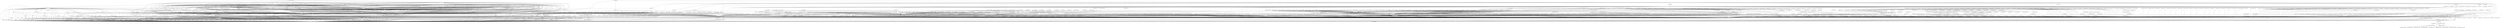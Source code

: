 digraph depends {
    node [shape=plaintext]
alsa_state -> update_rc_d;
alsa_state -> alsa_states [style=dotted];
alsa_utils_alsactl -> libasound2;
alsa_utils_alsactl -> libc6;
alsa_utils_alsactl -> libgcc1;
alsa_utils_alsamixer -> libformw5;
alsa_utils_alsamixer -> libmenuw5;
alsa_utils_alsamixer -> libpanelw5;
alsa_utils_alsamixer -> libncursesw5;
alsa_utils_alsamixer -> libtinfo5;
alsa_utils_alsamixer -> libasound2;
alsa_utils_alsamixer -> libc6;
alsa_utils_amixer -> libc6;
alsa_utils_amixer -> libasound2;
alsa_utils_aplay -> libc6;
alsa_utils_aplay -> libasound2;
alsa_utils_aplay -> libgcc1;
angstrom_feed_configs -> opkg [style=dotted];
angstrom_zeroconf_audio -> avahi_daemon;
angstrom_zeroconf_audio -> pulseaudio_server;
angstrom_zeroconf_audio -> pulseaudio_module_alsa_sink;
angstrom_zeroconf_audio -> pulseaudio_module_alsa_source;
angstrom_zeroconf_audio -> pulseaudio_module_cli;
angstrom_zeroconf_audio -> pulseaudio_module_esound_protocol_unix;
angstrom_zeroconf_audio -> pulseaudio_module_simple_protocol_tcp;
angstrom_zeroconf_audio -> pulseaudio_module_native_protocol_unix;
angstrom_zeroconf_audio -> pulseaudio_module_cli_protocol_unix;
angstrom_zeroconf_audio -> pulseaudio_module_zeroconf_publish;
apm -> libapm1;
apm -> libc6;
apmd -> update_rc_d;
apmd -> libapm1;
apmd -> libc6;
avahi_autoipd -> update_rc_d;
avahi_autoipd -> libdaemon0;
avahi_autoipd -> libgcc1;
avahi_autoipd -> libc6;
avahi_daemon -> sysvinit_pidof;
avahi_daemon -> update_rc_d;
avahi_daemon -> libavahi_common3;
avahi_daemon -> libavahi_core6;
avahi_daemon -> libdaemon0;
avahi_daemon -> libexpat1;
avahi_daemon -> libcap2;
avahi_daemon -> libc6;
avahi_daemon -> libdbus_1_3;
avahi_daemon -> libnss_mdns [style=dotted];
base_passwd -> libc6;
bash -> libtinfo5;
bash -> libc6;
bash -> libgcc1;
bc -> libc6;
bind_utils -> libc6;
bind_utils -> libgcc1;
binutils -> libc6;
binutils -> libgcc1;
binutils_symlinks -> binutils;
blueprobe -> libc6;
bluez4 -> update_rc_d;
bluez4 -> libc6;
bluez4 -> libusb_0_1_4;
bluez4 -> libusb_1_0_0;
bluez4 -> libglib_2_0_0;
bluez4 -> libdbus_1_3;
busybox -> busybox_mountall;
busybox -> update_rc_d;
busybox -> libc6;
busybox -> libgcc1 [style=dotted];
busybox -> libgcc1 [style=dotted];
busybox -> busybox_syslog [style=dotted];
busybox_syslog -> busybox;
bzip2 -> libbz2_1;
bzip2 -> libc6;
ckermit -> libc6;
console_tools -> libc6;
consolekit -> hicolor_icon_theme;
consolekit -> libx11_6;
consolekit -> libxcb1;
consolekit -> libpthread_stubs0;
consolekit -> libxau6;
consolekit -> libc6;
consolekit -> libglib_2_0_0;
consolekit -> libdbus_1_3;
consolekit -> policykit;
consolekit -> eggdbus;
consolekit -> libdbus_glib_1_2;
consolekit -> libgio_2_0_0;
consolekit -> libz1;
consolekit -> libgobject_2_0_0;
consolekit -> libgmodule_2_0_0;
consolekit -> libgthread_2_0_0;
coreutils -> libc6;
coreutils -> libgcc1;
coreutils -> libcap2;
coreutils -> libattr1;
cpio -> libc6;
cpio -> libgcc1;
dbus -> update_rc_d;
dbus -> libexpat1;
dbus -> libc6;
dbus -> libdbus_1_3;
debianutils -> libc6;
devmem2 -> libc6;
dhcp_client -> bash;
dhcp_client -> libcrypto1_0_0;
dhcp_client -> libc6;
diffutils -> libc6;
diffutils -> libgcc1;
dosfstools -> libgcc1;
dosfstools -> libc6;
e2fsprogs -> util_linux_ng;
e2fsprogs -> e2fsprogs_badblocks;
e2fsprogs -> libe2p2;
e2fsprogs -> libcom_err2;
e2fsprogs -> libc6;
e2fsprogs -> libext2fs2;
e2fsprogs -> libgcc1;
e2fsprogs -> libuuid1;
e2fsprogs -> libss2;
e2fsprogs -> libblkid1;
e2fsprogs_badblocks -> libext2fs2;
e2fsprogs_badblocks -> libcom_err2;
e2fsprogs_badblocks -> libc6;
e2fsprogs_e2fsck -> libext2fs2;
e2fsprogs_e2fsck -> libcom_err2;
e2fsprogs_e2fsck -> libblkid1;
e2fsprogs_e2fsck -> libuuid1;
e2fsprogs_e2fsck -> libe2p2;
e2fsprogs_e2fsck -> libgcc1;
e2fsprogs_e2fsck -> libc6;
e2fsprogs_mke2fs -> libext2fs2;
e2fsprogs_mke2fs -> libcom_err2;
e2fsprogs_mke2fs -> libblkid1;
e2fsprogs_mke2fs -> libuuid1;
e2fsprogs_mke2fs -> libe2p2;
e2fsprogs_mke2fs -> libgcc1;
e2fsprogs_mke2fs -> libc6;
eggdbus -> libgio_2_0_0;
eggdbus -> libc6;
eggdbus -> libz1;
eggdbus -> libgmodule_2_0_0;
eggdbus -> libdbus_glib_1_2;
eggdbus -> libdbus_1_3;
eggdbus -> libgobject_2_0_0;
eggdbus -> libgthread_2_0_0;
eggdbus -> libglib_2_0_0;
eject -> libc6;
fbgrab -> libpng12_0;
fbgrab -> libc6;
fbgrab -> libz1;
fbset -> libc6;
fbset -> fbset_modes [style=dotted];
findutils -> libc6;
findutils -> libgcc1;
fuser -> libc6;
gawk -> gawk_common;
gawk -> libc6;
gawk -> libgcc1;
gawk_common -> libc6;
glibc_localedata_en_gb -> glibc_localedata_i18n;
glibc_localedata_en_gb -> glibc_localedata_translit_combining;
glibc_localedata_en_gb -> glibc_localedata_iso14651_t1;
glibc_localedata_en_gb -> glibc_localedata_en_us;
glibc_localedata_en_us -> glibc_localedata_en_gb;
glibc_localedata_en_us -> glibc_localedata_iso14651_t1;
glibc_localedata_i18n -> glibc_localedata_translit_neutral;
glibc_localedata_i18n -> glibc_localedata_iso14651_t1;
glibc_localedata_iso14651_t1 -> glibc_localedata_iso14651_t1_common;
glibc_localedata_translit_neutral -> glibc_localedata_translit_circle;
glibc_localedata_translit_neutral -> glibc_localedata_translit_cjk_compat;
glibc_localedata_translit_neutral -> glibc_localedata_translit_compat;
glibc_localedata_translit_neutral -> glibc_localedata_translit_font;
glibc_localedata_translit_neutral -> glibc_localedata_translit_fraction;
glibc_localedata_translit_neutral -> glibc_localedata_translit_narrow;
glibc_localedata_translit_neutral -> glibc_localedata_translit_small;
glibc_localedata_translit_neutral -> glibc_localedata_translit_wide;
grep -> libgcc1;
grep -> libc6;
gzip -> libc6;
gzip -> libgcc1;
hal -> hal_info;
hal -> udev_utils;
hal -> libdbus_1_3;
hal -> libc6;
hal -> libusb_0_1_4;
hal -> libglib_2_0_0;
hal -> libdbus_glib_1_2;
hal -> libexpat1;
hal -> libblkid1;
hal -> libgcc1;
hal -> libgobject_2_0_0;
hal -> eject [style=dotted];
hdparm -> libgcc1;
hdparm -> libc6;
i2c_tools -> libc6;
ifupdown -> update_rc_d;
ifupdown -> libc6;
inetutils -> libc6;
inetutils -> libgcc1;
inetutils -> libncurses5;
inetutils -> libtinfo5;
inetutils -> libreadline5;
initscripts -> makedevs;
kernel_module_ad7414 -> update_modules;
kernel_module_ad7418 -> update_modules;
kernel_module_adcxx -> update_modules;
kernel_module_adm1021 -> update_modules;
kernel_module_adm1025 -> update_modules;
kernel_module_adm1025 -> kernel_module_hwmon_vid;
kernel_module_adm1026 -> update_modules;
kernel_module_adm1026 -> kernel_module_hwmon_vid;
kernel_module_adm1029 -> update_modules;
kernel_module_adm1031 -> update_modules;
kernel_module_adm9240 -> update_modules;
kernel_module_adm9240 -> kernel_module_hwmon_vid;
kernel_module_adp5588_gpio -> update_modules;
kernel_module_ads7828 -> update_modules;
kernel_module_ads7846 -> update_modules;
kernel_module_adt7462 -> update_modules;
kernel_module_adt7470 -> update_modules;
kernel_module_adt7475 -> update_modules;
kernel_module_adt7475 -> kernel_module_hwmon_vid;
kernel_module_adutux -> update_modules;
kernel_module_af9013 -> update_modules;
kernel_module_aircable -> update_modules;
kernel_module_aircable -> kernel_module_usbserial;
kernel_module_amc6821 -> update_modules;
kernel_module_anubis -> update_modules;
kernel_module_appledisplay -> update_modules;
kernel_module_ark3116 -> update_modules;
kernel_module_ark3116 -> kernel_module_usbserial;
kernel_module_async_memcpy -> update_modules;
kernel_module_async_memcpy -> kernel_module_async_tx;
kernel_module_async_pq -> update_modules;
kernel_module_async_pq -> kernel_module_async_xor;
kernel_module_async_pq -> kernel_module_async_tx;
kernel_module_async_pq -> kernel_module_xor;
kernel_module_async_pq -> kernel_module_raid6_pq;
kernel_module_async_raid6_recov -> update_modules;
kernel_module_async_raid6_recov -> kernel_module_raid6_pq;
kernel_module_async_raid6_recov -> kernel_module_async_tx;
kernel_module_async_tx -> update_modules;
kernel_module_async_xor -> update_modules;
kernel_module_async_xor -> kernel_module_async_tx;
kernel_module_async_xor -> kernel_module_xor;
kernel_module_atbm8830 -> update_modules;
kernel_module_ath3k -> update_modules;
kernel_module_atxp1 -> update_modules;
kernel_module_atxp1 -> kernel_module_hwmon_vid;
kernel_module_b2c2_flexcop -> update_modules;
kernel_module_b2c2_flexcop -> kernel_module_dvb_core;
kernel_module_b2c2_flexcop -> kernel_module_cx24123;
kernel_module_b2c2_flexcop -> kernel_module_cx24113;
kernel_module_b2c2_flexcop -> kernel_module_s5h1420;
kernel_module_b2c2_flexcop_usb -> update_modules;
kernel_module_b2c2_flexcop_usb -> kernel_module_b2c2_flexcop;
kernel_module_b2c2_flexcop_usb -> kernel_module_dvb_core;
kernel_module_b2c2_flexcop_usb -> kernel_module_cx24123;
kernel_module_b2c2_flexcop_usb -> kernel_module_cx24113;
kernel_module_b2c2_flexcop_usb -> kernel_module_s5h1420;
kernel_module_bcm203x -> update_modules;
kernel_module_bcm3510 -> update_modules;
kernel_module_belkin_sa -> update_modules;
kernel_module_belkin_sa -> kernel_module_usbserial;
kernel_module_bfusb -> update_modules;
kernel_module_binfmt_aout -> update_modules;
kernel_module_blowfish -> update_modules;
kernel_module_bpa10x -> update_modules;
kernel_module_bsd_comp -> update_modules;
kernel_module_bsd_comp -> kernel_module_ppp_generic;
kernel_module_bsd_comp -> kernel_module_slhc;
kernel_module_btmrvl -> update_modules;
kernel_module_btmrvl_sdio -> update_modules;
kernel_module_btmrvl_sdio -> kernel_module_btmrvl;
kernel_module_btsdio -> update_modules;
kernel_module_btusb -> update_modules;
kernel_module_camellia -> update_modules;
kernel_module_cast5 -> update_modules;
kernel_module_cast6 -> update_modules;
kernel_module_catc -> update_modules;
kernel_module_cdc_acm -> update_modules;
kernel_module_cdc_eem -> update_modules;
kernel_module_cdc_subset -> update_modules;
kernel_module_cdc_wdm -> update_modules;
kernel_module_cdrom -> update_modules;
kernel_module_ch341 -> update_modules;
kernel_module_ch341 -> kernel_module_usbserial;
kernel_module_cp210x -> update_modules;
kernel_module_cp210x -> kernel_module_usbserial;
kernel_module_cryptd -> update_modules;
kernel_module_crypto_null -> update_modules;
kernel_module_cryptoloop -> update_modules;
kernel_module_cs53l32a -> update_modules;
kernel_module_cs53l32a -> kernel_module_v4l2_common;
kernel_module_cs53l32a -> kernel_module_videodev;
kernel_module_cs53l32a -> kernel_module_v4l1_compat;
kernel_module_cx22702 -> update_modules;
kernel_module_cx231xx -> update_modules;
kernel_module_cx231xx -> kernel_module_v4l2_common;
kernel_module_cx231xx -> kernel_module_videodev;
kernel_module_cx231xx -> kernel_module_v4l1_compat;
kernel_module_cx231xx -> kernel_module_videobuf_vmalloc;
kernel_module_cx231xx -> kernel_module_videobuf_core;
kernel_module_cx231xx_alsa -> update_modules;
kernel_module_cx231xx_alsa -> kernel_module_cx231xx;
kernel_module_cx231xx_alsa -> kernel_module_v4l2_common;
kernel_module_cx231xx_alsa -> kernel_module_videodev;
kernel_module_cx231xx_alsa -> kernel_module_v4l1_compat;
kernel_module_cx231xx_alsa -> kernel_module_videobuf_vmalloc;
kernel_module_cx231xx_alsa -> kernel_module_videobuf_core;
kernel_module_cx231xx_dvb -> update_modules;
kernel_module_cx231xx_dvb -> kernel_module_dvb_core;
kernel_module_cx231xx_dvb -> kernel_module_cx231xx;
kernel_module_cx231xx_dvb -> kernel_module_v4l2_common;
kernel_module_cx231xx_dvb -> kernel_module_videodev;
kernel_module_cx231xx_dvb -> kernel_module_v4l1_compat;
kernel_module_cx231xx_dvb -> kernel_module_videobuf_vmalloc;
kernel_module_cx231xx_dvb -> kernel_module_videobuf_core;
kernel_module_cx2341x -> update_modules;
kernel_module_cx2341x -> kernel_module_v4l2_common;
kernel_module_cx2341x -> kernel_module_videodev;
kernel_module_cx2341x -> kernel_module_v4l1_compat;
kernel_module_cx24113 -> update_modules;
kernel_module_cx24116 -> update_modules;
kernel_module_cx24123 -> update_modules;
kernel_module_cx25840 -> update_modules;
kernel_module_cx25840 -> kernel_module_v4l2_common;
kernel_module_cx25840 -> kernel_module_videodev;
kernel_module_cx25840 -> kernel_module_v4l1_compat;
kernel_module_cyberjack -> update_modules;
kernel_module_cyberjack -> kernel_module_usbserial;
kernel_module_cypress_cy7c63 -> update_modules;
kernel_module_cypress_m8 -> update_modules;
kernel_module_cypress_m8 -> kernel_module_usbserial;
kernel_module_cytherm -> update_modules;
kernel_module_dib0070 -> update_modules;
kernel_module_dib0090 -> update_modules;
kernel_module_dib3000mb -> update_modules;
kernel_module_dib3000mc -> update_modules;
kernel_module_dib3000mc -> kernel_module_dibx000_common;
kernel_module_dib7000m -> update_modules;
kernel_module_dib7000m -> kernel_module_dibx000_common;
kernel_module_dib7000p -> update_modules;
kernel_module_dib7000p -> kernel_module_dibx000_common;
kernel_module_dib7000p -> kernel_module_dvb_core;
kernel_module_dib8000 -> update_modules;
kernel_module_dib8000 -> kernel_module_dibx000_common;
kernel_module_dib8000 -> kernel_module_dvb_core;
kernel_module_dibx000_common -> update_modules;
kernel_module_digi_acceleport -> update_modules;
kernel_module_digi_acceleport -> kernel_module_usbserial;
kernel_module_dm_crypt -> update_modules;
kernel_module_dm_crypt -> kernel_module_dm_mod;
kernel_module_dm_delay -> update_modules;
kernel_module_dm_delay -> kernel_module_dm_mod;
kernel_module_dm_log -> update_modules;
kernel_module_dm_log -> kernel_module_dm_mod;
kernel_module_dm_mirror -> update_modules;
kernel_module_dm_mirror -> kernel_module_dm_region_hash;
kernel_module_dm_mirror -> kernel_module_dm_log;
kernel_module_dm_mirror -> kernel_module_dm_mod;
kernel_module_dm_mod -> update_modules;
kernel_module_dm_multipath -> update_modules;
kernel_module_dm_multipath -> kernel_module_dm_mod;
kernel_module_dm_region_hash -> update_modules;
kernel_module_dm_region_hash -> kernel_module_dm_log;
kernel_module_dm_region_hash -> kernel_module_dm_mod;
kernel_module_dm_round_robin -> update_modules;
kernel_module_dm_round_robin -> kernel_module_dm_multipath;
kernel_module_dm_round_robin -> kernel_module_dm_mod;
kernel_module_dm_snapshot -> update_modules;
kernel_module_dm_snapshot -> kernel_module_dm_mod;
kernel_module_dm_zero -> update_modules;
kernel_module_dm_zero -> kernel_module_dm_mod;
kernel_module_dm9601 -> update_modules;
kernel_module_dme1737 -> update_modules;
kernel_module_dme1737 -> kernel_module_hwmon_vid;
kernel_module_ds1621 -> update_modules;
kernel_module_ds3000 -> update_modules;
kernel_module_dummy -> update_modules;
kernel_module_dvb_core -> update_modules;
kernel_module_dvb_pll -> update_modules;
kernel_module_dvb_usb -> update_modules;
kernel_module_dvb_usb -> kernel_module_dvb_core;
kernel_module_dvb_usb -> kernel_module_ir_core;
kernel_module_dvb_usb_a800 -> update_modules;
kernel_module_dvb_usb_a800 -> kernel_module_dvb_usb_dibusb_common;
kernel_module_dvb_usb_a800 -> kernel_module_dib3000mc;
kernel_module_dvb_usb_a800 -> kernel_module_dibx000_common;
kernel_module_dvb_usb_a800 -> kernel_module_dvb_usb;
kernel_module_dvb_usb_a800 -> kernel_module_dvb_core;
kernel_module_dvb_usb_a800 -> kernel_module_ir_core;
kernel_module_dvb_usb_af9005 -> update_modules;
kernel_module_dvb_usb_af9005 -> kernel_module_dvb_usb;
kernel_module_dvb_usb_af9005 -> kernel_module_dvb_core;
kernel_module_dvb_usb_af9005 -> kernel_module_ir_core;
kernel_module_dvb_usb_af9005_remote -> update_modules;
kernel_module_dvb_usb_af9015 -> update_modules;
kernel_module_dvb_usb_af9015 -> kernel_module_dvb_usb;
kernel_module_dvb_usb_af9015 -> kernel_module_dvb_core;
kernel_module_dvb_usb_af9015 -> kernel_module_ir_core;
kernel_module_dvb_usb_anysee -> update_modules;
kernel_module_dvb_usb_anysee -> kernel_module_dvb_usb;
kernel_module_dvb_usb_anysee -> kernel_module_dvb_core;
kernel_module_dvb_usb_anysee -> kernel_module_ir_core;
kernel_module_dvb_usb_au6610 -> update_modules;
kernel_module_dvb_usb_au6610 -> kernel_module_dvb_usb;
kernel_module_dvb_usb_au6610 -> kernel_module_dvb_core;
kernel_module_dvb_usb_au6610 -> kernel_module_ir_core;
kernel_module_dvb_usb_ce6230 -> update_modules;
kernel_module_dvb_usb_ce6230 -> kernel_module_dvb_usb;
kernel_module_dvb_usb_ce6230 -> kernel_module_dvb_core;
kernel_module_dvb_usb_ce6230 -> kernel_module_ir_core;
kernel_module_dvb_usb_cinergyt2 -> update_modules;
kernel_module_dvb_usb_cinergyt2 -> kernel_module_dvb_usb;
kernel_module_dvb_usb_cinergyt2 -> kernel_module_dvb_core;
kernel_module_dvb_usb_cinergyt2 -> kernel_module_ir_core;
kernel_module_dvb_usb_cxusb -> update_modules;
kernel_module_dvb_usb_cxusb -> kernel_module_dib7000p;
kernel_module_dvb_usb_cxusb -> kernel_module_dibx000_common;
kernel_module_dvb_usb_cxusb -> kernel_module_dvb_usb;
kernel_module_dvb_usb_cxusb -> kernel_module_dvb_core;
kernel_module_dvb_usb_cxusb -> kernel_module_ir_core;
kernel_module_dvb_usb_cxusb -> kernel_module_dib0070;
kernel_module_dvb_usb_dib0700 -> update_modules;
kernel_module_dvb_usb_dib0700 -> kernel_module_dib7000p;
kernel_module_dvb_usb_dib0700 -> kernel_module_dib0090;
kernel_module_dvb_usb_dib0700 -> kernel_module_dib7000m;
kernel_module_dvb_usb_dib0700 -> kernel_module_dib0070;
kernel_module_dvb_usb_dib0700 -> kernel_module_dvb_usb;
kernel_module_dvb_usb_dib0700 -> kernel_module_dib8000;
kernel_module_dvb_usb_dib0700 -> kernel_module_dvb_core;
kernel_module_dvb_usb_dib0700 -> kernel_module_dib3000mc;
kernel_module_dvb_usb_dib0700 -> kernel_module_dibx000_common;
kernel_module_dvb_usb_dib0700 -> kernel_module_ir_core;
kernel_module_dvb_usb_dibusb_common -> update_modules;
kernel_module_dvb_usb_dibusb_common -> kernel_module_dvb_usb;
kernel_module_dvb_usb_dibusb_common -> kernel_module_dvb_core;
kernel_module_dvb_usb_dibusb_common -> kernel_module_ir_core;
kernel_module_dvb_usb_dibusb_common -> kernel_module_dib3000mc;
kernel_module_dvb_usb_dibusb_common -> kernel_module_dibx000_common;
kernel_module_dvb_usb_dibusb_mb -> update_modules;
kernel_module_dvb_usb_dibusb_mb -> kernel_module_dvb_usb_dibusb_common;
kernel_module_dvb_usb_dibusb_mb -> kernel_module_dib3000mc;
kernel_module_dvb_usb_dibusb_mb -> kernel_module_dibx000_common;
kernel_module_dvb_usb_dibusb_mb -> kernel_module_dvb_usb;
kernel_module_dvb_usb_dibusb_mb -> kernel_module_dvb_core;
kernel_module_dvb_usb_dibusb_mb -> kernel_module_ir_core;
kernel_module_dvb_usb_dibusb_mc -> update_modules;
kernel_module_dvb_usb_dibusb_mc -> kernel_module_dvb_usb_dibusb_common;
kernel_module_dvb_usb_dibusb_mc -> kernel_module_dib3000mc;
kernel_module_dvb_usb_dibusb_mc -> kernel_module_dibx000_common;
kernel_module_dvb_usb_dibusb_mc -> kernel_module_dvb_usb;
kernel_module_dvb_usb_dibusb_mc -> kernel_module_dvb_core;
kernel_module_dvb_usb_dibusb_mc -> kernel_module_ir_core;
kernel_module_dvb_usb_digitv -> update_modules;
kernel_module_dvb_usb_digitv -> kernel_module_dvb_usb;
kernel_module_dvb_usb_digitv -> kernel_module_dvb_core;
kernel_module_dvb_usb_digitv -> kernel_module_ir_core;
kernel_module_dvb_usb_dtt200u -> update_modules;
kernel_module_dvb_usb_dtt200u -> kernel_module_dvb_usb;
kernel_module_dvb_usb_dtt200u -> kernel_module_dvb_core;
kernel_module_dvb_usb_dtt200u -> kernel_module_ir_core;
kernel_module_dvb_usb_dtv5100 -> update_modules;
kernel_module_dvb_usb_dtv5100 -> kernel_module_dvb_usb;
kernel_module_dvb_usb_dtv5100 -> kernel_module_dvb_core;
kernel_module_dvb_usb_dtv5100 -> kernel_module_ir_core;
kernel_module_dvb_usb_dw2102 -> update_modules;
kernel_module_dvb_usb_dw2102 -> kernel_module_dvb_usb;
kernel_module_dvb_usb_dw2102 -> kernel_module_dvb_core;
kernel_module_dvb_usb_dw2102 -> kernel_module_ir_core;
kernel_module_dvb_usb_ec168 -> update_modules;
kernel_module_dvb_usb_ec168 -> kernel_module_dvb_usb;
kernel_module_dvb_usb_ec168 -> kernel_module_dvb_core;
kernel_module_dvb_usb_ec168 -> kernel_module_ir_core;
kernel_module_dvb_usb_friio -> update_modules;
kernel_module_dvb_usb_friio -> kernel_module_dvb_usb;
kernel_module_dvb_usb_friio -> kernel_module_dvb_core;
kernel_module_dvb_usb_friio -> kernel_module_ir_core;
kernel_module_dvb_usb_gl861 -> update_modules;
kernel_module_dvb_usb_gl861 -> kernel_module_dvb_usb;
kernel_module_dvb_usb_gl861 -> kernel_module_dvb_core;
kernel_module_dvb_usb_gl861 -> kernel_module_ir_core;
kernel_module_dvb_usb_gp8psk -> update_modules;
kernel_module_dvb_usb_gp8psk -> kernel_module_dvb_usb;
kernel_module_dvb_usb_gp8psk -> kernel_module_dvb_core;
kernel_module_dvb_usb_gp8psk -> kernel_module_ir_core;
kernel_module_dvb_usb_m920x -> update_modules;
kernel_module_dvb_usb_m920x -> kernel_module_dvb_usb;
kernel_module_dvb_usb_m920x -> kernel_module_dvb_core;
kernel_module_dvb_usb_m920x -> kernel_module_ir_core;
kernel_module_dvb_usb_nova_t_usb2 -> update_modules;
kernel_module_dvb_usb_nova_t_usb2 -> kernel_module_dvb_usb_dibusb_common;
kernel_module_dvb_usb_nova_t_usb2 -> kernel_module_dib3000mc;
kernel_module_dvb_usb_nova_t_usb2 -> kernel_module_dibx000_common;
kernel_module_dvb_usb_nova_t_usb2 -> kernel_module_dvb_usb;
kernel_module_dvb_usb_nova_t_usb2 -> kernel_module_dvb_core;
kernel_module_dvb_usb_nova_t_usb2 -> kernel_module_ir_core;
kernel_module_dvb_usb_opera -> update_modules;
kernel_module_dvb_usb_opera -> kernel_module_dvb_usb;
kernel_module_dvb_usb_opera -> kernel_module_dvb_core;
kernel_module_dvb_usb_opera -> kernel_module_ir_core;
kernel_module_dvb_usb_ttusb2 -> update_modules;
kernel_module_dvb_usb_ttusb2 -> kernel_module_dvb_usb;
kernel_module_dvb_usb_ttusb2 -> kernel_module_dvb_core;
kernel_module_dvb_usb_ttusb2 -> kernel_module_ir_core;
kernel_module_dvb_usb_umt_010 -> update_modules;
kernel_module_dvb_usb_umt_010 -> kernel_module_dvb_usb_dibusb_common;
kernel_module_dvb_usb_umt_010 -> kernel_module_dib3000mc;
kernel_module_dvb_usb_umt_010 -> kernel_module_dibx000_common;
kernel_module_dvb_usb_umt_010 -> kernel_module_dvb_usb;
kernel_module_dvb_usb_umt_010 -> kernel_module_dvb_core;
kernel_module_dvb_usb_umt_010 -> kernel_module_ir_core;
kernel_module_dvb_usb_vp702x -> update_modules;
kernel_module_dvb_usb_vp702x -> kernel_module_dvb_usb;
kernel_module_dvb_usb_vp702x -> kernel_module_dvb_core;
kernel_module_dvb_usb_vp702x -> kernel_module_ir_core;
kernel_module_dvb_usb_vp7045 -> update_modules;
kernel_module_dvb_usb_vp7045 -> kernel_module_dvb_usb;
kernel_module_dvb_usb_vp7045 -> kernel_module_dvb_core;
kernel_module_dvb_usb_vp7045 -> kernel_module_ir_core;
kernel_module_ec100 -> update_modules;
kernel_module_eeprom_93cx6 -> update_modules;
kernel_module_em28xx -> update_modules;
kernel_module_em28xx -> kernel_module_v4l2_common;
kernel_module_em28xx -> kernel_module_videodev;
kernel_module_em28xx -> kernel_module_v4l1_compat;
kernel_module_em28xx -> kernel_module_ir_core;
kernel_module_em28xx -> kernel_module_videobuf_vmalloc;
kernel_module_em28xx -> kernel_module_videobuf_core;
kernel_module_em28xx -> kernel_module_tveeprom;
kernel_module_em28xx_alsa -> update_modules;
kernel_module_em28xx_alsa -> kernel_module_em28xx;
kernel_module_em28xx_alsa -> kernel_module_v4l2_common;
kernel_module_em28xx_alsa -> kernel_module_videodev;
kernel_module_em28xx_alsa -> kernel_module_v4l1_compat;
kernel_module_em28xx_alsa -> kernel_module_ir_core;
kernel_module_em28xx_alsa -> kernel_module_videobuf_vmalloc;
kernel_module_em28xx_alsa -> kernel_module_videobuf_core;
kernel_module_em28xx_alsa -> kernel_module_tveeprom;
kernel_module_em28xx_dvb -> update_modules;
kernel_module_em28xx_dvb -> kernel_module_dvb_core;
kernel_module_em28xx_dvb -> kernel_module_em28xx;
kernel_module_em28xx_dvb -> kernel_module_v4l2_common;
kernel_module_em28xx_dvb -> kernel_module_videodev;
kernel_module_em28xx_dvb -> kernel_module_v4l1_compat;
kernel_module_em28xx_dvb -> kernel_module_ir_core;
kernel_module_em28xx_dvb -> kernel_module_videobuf_vmalloc;
kernel_module_em28xx_dvb -> kernel_module_videobuf_core;
kernel_module_em28xx_dvb -> kernel_module_tveeprom;
kernel_module_emi26 -> update_modules;
kernel_module_emi62 -> update_modules;
kernel_module_empeg -> update_modules;
kernel_module_empeg -> kernel_module_usbserial;
kernel_module_enc28j60 -> update_modules;
kernel_module_et61x251 -> update_modules;
kernel_module_et61x251 -> kernel_module_videodev;
kernel_module_et61x251 -> kernel_module_v4l1_compat;
kernel_module_f71805f -> update_modules;
kernel_module_f71882fg -> update_modules;
kernel_module_f75375s -> update_modules;
kernel_module_faulty -> update_modules;
kernel_module_faulty -> kernel_module_md_mod;
kernel_module_fcrypt -> update_modules;
kernel_module_ftdi_elan -> update_modules;
kernel_module_ftdi_sio -> update_modules;
kernel_module_ftdi_sio -> kernel_module_usbserial;
kernel_module_funsoft -> update_modules;
kernel_module_funsoft -> kernel_module_usbserial;
kernel_module_fuse -> update_modules;
kernel_module_g760a -> update_modules;
kernel_module_garmin_gps -> update_modules;
kernel_module_garmin_gps -> kernel_module_usbserial;
kernel_module_generic_bl -> update_modules;
kernel_module_gf128mul -> update_modules;
kernel_module_gl518sm -> update_modules;
kernel_module_gl520sm -> update_modules;
kernel_module_gl520sm -> kernel_module_hwmon_vid;
kernel_module_gl620a -> update_modules;
kernel_module_gspca_conex -> update_modules;
kernel_module_gspca_conex -> kernel_module_gspca_main;
kernel_module_gspca_conex -> kernel_module_videodev;
kernel_module_gspca_conex -> kernel_module_v4l1_compat;
kernel_module_gspca_etoms -> update_modules;
kernel_module_gspca_etoms -> kernel_module_gspca_main;
kernel_module_gspca_etoms -> kernel_module_videodev;
kernel_module_gspca_etoms -> kernel_module_v4l1_compat;
kernel_module_gspca_finepix -> update_modules;
kernel_module_gspca_finepix -> kernel_module_gspca_main;
kernel_module_gspca_finepix -> kernel_module_videodev;
kernel_module_gspca_finepix -> kernel_module_v4l1_compat;
kernel_module_gspca_m5602 -> update_modules;
kernel_module_gspca_m5602 -> kernel_module_gspca_main;
kernel_module_gspca_m5602 -> kernel_module_videodev;
kernel_module_gspca_m5602 -> kernel_module_v4l1_compat;
kernel_module_gspca_main -> update_modules;
kernel_module_gspca_main -> kernel_module_videodev;
kernel_module_gspca_main -> kernel_module_v4l1_compat;
kernel_module_gspca_mars -> update_modules;
kernel_module_gspca_mars -> kernel_module_gspca_main;
kernel_module_gspca_mars -> kernel_module_videodev;
kernel_module_gspca_mars -> kernel_module_v4l1_compat;
kernel_module_gspca_ov519 -> update_modules;
kernel_module_gspca_ov519 -> kernel_module_gspca_main;
kernel_module_gspca_ov519 -> kernel_module_videodev;
kernel_module_gspca_ov519 -> kernel_module_v4l1_compat;
kernel_module_gspca_ov534 -> update_modules;
kernel_module_gspca_ov534 -> kernel_module_gspca_main;
kernel_module_gspca_ov534 -> kernel_module_videodev;
kernel_module_gspca_ov534 -> kernel_module_v4l1_compat;
kernel_module_gspca_pac207 -> update_modules;
kernel_module_gspca_pac207 -> kernel_module_gspca_main;
kernel_module_gspca_pac207 -> kernel_module_videodev;
kernel_module_gspca_pac207 -> kernel_module_v4l1_compat;
kernel_module_gspca_pac7311 -> update_modules;
kernel_module_gspca_pac7311 -> kernel_module_gspca_main;
kernel_module_gspca_pac7311 -> kernel_module_videodev;
kernel_module_gspca_pac7311 -> kernel_module_v4l1_compat;
kernel_module_gspca_sonixb -> update_modules;
kernel_module_gspca_sonixb -> kernel_module_gspca_main;
kernel_module_gspca_sonixb -> kernel_module_videodev;
kernel_module_gspca_sonixb -> kernel_module_v4l1_compat;
kernel_module_gspca_sonixj -> update_modules;
kernel_module_gspca_sonixj -> kernel_module_gspca_main;
kernel_module_gspca_sonixj -> kernel_module_videodev;
kernel_module_gspca_sonixj -> kernel_module_v4l1_compat;
kernel_module_gspca_spca500 -> update_modules;
kernel_module_gspca_spca500 -> kernel_module_gspca_main;
kernel_module_gspca_spca500 -> kernel_module_videodev;
kernel_module_gspca_spca500 -> kernel_module_v4l1_compat;
kernel_module_gspca_spca501 -> update_modules;
kernel_module_gspca_spca501 -> kernel_module_gspca_main;
kernel_module_gspca_spca501 -> kernel_module_videodev;
kernel_module_gspca_spca501 -> kernel_module_v4l1_compat;
kernel_module_gspca_spca505 -> update_modules;
kernel_module_gspca_spca505 -> kernel_module_gspca_main;
kernel_module_gspca_spca505 -> kernel_module_videodev;
kernel_module_gspca_spca505 -> kernel_module_v4l1_compat;
kernel_module_gspca_spca506 -> update_modules;
kernel_module_gspca_spca506 -> kernel_module_gspca_main;
kernel_module_gspca_spca506 -> kernel_module_videodev;
kernel_module_gspca_spca506 -> kernel_module_v4l1_compat;
kernel_module_gspca_spca508 -> update_modules;
kernel_module_gspca_spca508 -> kernel_module_gspca_main;
kernel_module_gspca_spca508 -> kernel_module_videodev;
kernel_module_gspca_spca508 -> kernel_module_v4l1_compat;
kernel_module_gspca_spca561 -> update_modules;
kernel_module_gspca_spca561 -> kernel_module_gspca_main;
kernel_module_gspca_spca561 -> kernel_module_videodev;
kernel_module_gspca_spca561 -> kernel_module_v4l1_compat;
kernel_module_gspca_stk014 -> update_modules;
kernel_module_gspca_stk014 -> kernel_module_gspca_main;
kernel_module_gspca_stk014 -> kernel_module_videodev;
kernel_module_gspca_stk014 -> kernel_module_v4l1_compat;
kernel_module_gspca_stv06xx -> update_modules;
kernel_module_gspca_stv06xx -> kernel_module_gspca_main;
kernel_module_gspca_stv06xx -> kernel_module_videodev;
kernel_module_gspca_stv06xx -> kernel_module_v4l1_compat;
kernel_module_gspca_sunplus -> update_modules;
kernel_module_gspca_sunplus -> kernel_module_gspca_main;
kernel_module_gspca_sunplus -> kernel_module_videodev;
kernel_module_gspca_sunplus -> kernel_module_v4l1_compat;
kernel_module_gspca_t613 -> update_modules;
kernel_module_gspca_t613 -> kernel_module_gspca_main;
kernel_module_gspca_t613 -> kernel_module_videodev;
kernel_module_gspca_t613 -> kernel_module_v4l1_compat;
kernel_module_gspca_tv8532 -> update_modules;
kernel_module_gspca_tv8532 -> kernel_module_gspca_main;
kernel_module_gspca_tv8532 -> kernel_module_videodev;
kernel_module_gspca_tv8532 -> kernel_module_v4l1_compat;
kernel_module_gspca_vc032x -> update_modules;
kernel_module_gspca_vc032x -> kernel_module_gspca_main;
kernel_module_gspca_vc032x -> kernel_module_videodev;
kernel_module_gspca_vc032x -> kernel_module_v4l1_compat;
kernel_module_gspca_zc3xx -> update_modules;
kernel_module_gspca_zc3xx -> kernel_module_gspca_main;
kernel_module_gspca_zc3xx -> kernel_module_videodev;
kernel_module_gspca_zc3xx -> kernel_module_v4l1_compat;
kernel_module_hci_vhci -> update_modules;
kernel_module_hdpvr -> update_modules;
kernel_module_hdpvr -> kernel_module_v4l2_common;
kernel_module_hdpvr -> kernel_module_videodev;
kernel_module_hdpvr -> kernel_module_v4l1_compat;
kernel_module_hmac -> update_modules;
kernel_module_hostap -> update_modules;
kernel_module_hostap -> kernel_module_lib80211;
kernel_module_hp4x -> update_modules;
kernel_module_hp4x -> kernel_module_usbserial;
kernel_module_hwmon_vid -> update_modules;
kernel_module_ibmcam -> update_modules;
kernel_module_ibmcam -> kernel_module_usbvideo;
kernel_module_ibmcam -> kernel_module_videodev;
kernel_module_ibmcam -> kernel_module_v4l1_compat;
kernel_module_idmouse -> update_modules;
kernel_module_input_polldev -> update_modules;
kernel_module_int51x1 -> update_modules;
kernel_module_io_edgeport -> update_modules;
kernel_module_io_edgeport -> kernel_module_usbserial;
kernel_module_io_ti -> update_modules;
kernel_module_io_ti -> kernel_module_usbserial;
kernel_module_iowarrior -> update_modules;
kernel_module_ipaq -> update_modules;
kernel_module_ipaq -> kernel_module_usbserial;
kernel_module_ipv6 -> update_modules;
kernel_module_ipw -> update_modules;
kernel_module_ipw -> kernel_module_usbserial;
kernel_module_ir_common -> update_modules;
kernel_module_ir_common -> kernel_module_ir_core;
kernel_module_ir_core -> update_modules;
kernel_module_ir_jvc_decoder -> update_modules;
kernel_module_ir_jvc_decoder -> kernel_module_ir_core;
kernel_module_ir_kbd_i2c -> update_modules;
kernel_module_ir_kbd_i2c -> kernel_module_ir_core;
kernel_module_ir_lirc_codec -> update_modules;
kernel_module_ir_lirc_codec -> kernel_module_lirc_dev;
kernel_module_ir_lirc_codec -> kernel_module_ir_core;
kernel_module_ir_nec_decoder -> update_modules;
kernel_module_ir_nec_decoder -> kernel_module_ir_core;
kernel_module_ir_rc5_decoder -> update_modules;
kernel_module_ir_rc5_decoder -> kernel_module_ir_core;
kernel_module_ir_rc6_decoder -> update_modules;
kernel_module_ir_rc6_decoder -> kernel_module_ir_core;
kernel_module_ir_sony_decoder -> update_modules;
kernel_module_ir_sony_decoder -> kernel_module_ir_core;
kernel_module_ir_usb -> update_modules;
kernel_module_ir_usb -> kernel_module_usbserial;
kernel_module_isight_firmware -> update_modules;
kernel_module_isl6421 -> update_modules;
kernel_module_isofs -> update_modules;
kernel_module_it87 -> update_modules;
kernel_module_it87 -> kernel_module_hwmon_vid;
kernel_module_itd1000 -> update_modules;
kernel_module_iuu_phoenix -> update_modules;
kernel_module_iuu_phoenix -> kernel_module_usbserial;
kernel_module_kaweth -> update_modules;
kernel_module_keyspan -> update_modules;
kernel_module_keyspan -> kernel_module_usbserial;
kernel_module_keyspan_pda -> update_modules;
kernel_module_keyspan_pda -> kernel_module_usbserial;
kernel_module_khazad -> update_modules;
kernel_module_kl5kusb105 -> update_modules;
kernel_module_kl5kusb105 -> kernel_module_usbserial;
kernel_module_kobil_sct -> update_modules;
kernel_module_kobil_sct -> kernel_module_usbserial;
kernel_module_konicawc -> update_modules;
kernel_module_konicawc -> kernel_module_usbvideo;
kernel_module_konicawc -> kernel_module_videodev;
kernel_module_konicawc -> kernel_module_v4l1_compat;
kernel_module_lcd -> update_modules;
kernel_module_ldusb -> update_modules;
kernel_module_leds_pca955x -> update_modules;
kernel_module_legousbtower -> update_modules;
kernel_module_lgdt3305 -> update_modules;
kernel_module_lgdt3305 -> kernel_module_dvb_core;
kernel_module_lgdt330x -> update_modules;
kernel_module_lgdt330x -> kernel_module_dvb_core;
kernel_module_lgs8gxx -> update_modules;
kernel_module_lib80211 -> update_modules;
kernel_module_lib80211_crypt_ccmp -> update_modules;
kernel_module_lib80211_crypt_ccmp -> kernel_module_lib80211;
kernel_module_lib80211_crypt_tkip -> update_modules;
kernel_module_lib80211_crypt_tkip -> kernel_module_lib80211;
kernel_module_lib80211_crypt_wep -> update_modules;
kernel_module_lib80211_crypt_wep -> kernel_module_lib80211;
kernel_module_libertas -> update_modules;
kernel_module_libertas -> kernel_module_lib80211;
kernel_module_libertas_sdio -> update_modules;
kernel_module_libertas_sdio -> kernel_module_libertas;
kernel_module_libertas_sdio -> kernel_module_lib80211;
kernel_module_linear -> update_modules;
kernel_module_linear -> kernel_module_md_mod;
kernel_module_lirc_dev -> update_modules;
kernel_module_lis3lv02d -> update_modules;
kernel_module_lis3lv02d -> kernel_module_input_polldev;
kernel_module_lis3lv02d_i2c -> update_modules;
kernel_module_lis3lv02d_i2c -> kernel_module_lis3lv02d;
kernel_module_lis3lv02d_i2c -> kernel_module_input_polldev;
kernel_module_lis3lv02d_spi -> update_modules;
kernel_module_lis3lv02d_spi -> kernel_module_lis3lv02d;
kernel_module_lis3lv02d_spi -> kernel_module_input_polldev;
kernel_module_lm63 -> update_modules;
kernel_module_lm70 -> update_modules;
kernel_module_lm73 -> update_modules;
kernel_module_lm75 -> update_modules;
kernel_module_lm77 -> update_modules;
kernel_module_lm78 -> update_modules;
kernel_module_lm78 -> kernel_module_hwmon_vid;
kernel_module_lm80 -> update_modules;
kernel_module_lm83 -> update_modules;
kernel_module_lm85 -> update_modules;
kernel_module_lm85 -> kernel_module_hwmon_vid;
kernel_module_lm87 -> update_modules;
kernel_module_lm87 -> kernel_module_hwmon_vid;
kernel_module_lm90 -> update_modules;
kernel_module_lm92 -> update_modules;
kernel_module_lm93 -> update_modules;
kernel_module_lm93 -> kernel_module_hwmon_vid;
kernel_module_lm95241 -> update_modules;
kernel_module_lnbp21 -> update_modules;
kernel_module_lrw -> update_modules;
kernel_module_lrw -> kernel_module_gf128mul;
kernel_module_ltc4215 -> update_modules;
kernel_module_ltc4245 -> update_modules;
kernel_module_max1111 -> update_modules;
kernel_module_max1619 -> update_modules;
kernel_module_max2165 -> update_modules;
kernel_module_max6650 -> update_modules;
kernel_module_max7301 -> update_modules;
kernel_module_max7301 -> kernel_module_max730x;
kernel_module_max730x -> update_modules;
kernel_module_max732x -> update_modules;
kernel_module_mc44s803 -> update_modules;
kernel_module_mcp23s08 -> update_modules;
kernel_module_mcs7830 -> update_modules;
kernel_module_mct_u232 -> update_modules;
kernel_module_mct_u232 -> kernel_module_usbserial;
kernel_module_md_mod -> update_modules;
kernel_module_md4 -> update_modules;
kernel_module_mdc800 -> update_modules;
kernel_module_microtek -> update_modules;
kernel_module_mos7720 -> update_modules;
kernel_module_mos7720 -> kernel_module_usbserial;
kernel_module_mos7840 -> update_modules;
kernel_module_mos7840 -> kernel_module_usbserial;
kernel_module_moto_modem -> update_modules;
kernel_module_moto_modem -> kernel_module_usbserial;
kernel_module_msp3400 -> update_modules;
kernel_module_msp3400 -> kernel_module_v4l2_common;
kernel_module_msp3400 -> kernel_module_videodev;
kernel_module_msp3400 -> kernel_module_v4l1_compat;
kernel_module_mt2060 -> update_modules;
kernel_module_mt20xx -> update_modules;
kernel_module_mt2266 -> update_modules;
kernel_module_mt312 -> update_modules;
kernel_module_mt352 -> update_modules;
kernel_module_mt9v011 -> update_modules;
kernel_module_mt9v011 -> kernel_module_v4l2_common;
kernel_module_mt9v011 -> kernel_module_videodev;
kernel_module_mt9v011 -> kernel_module_v4l1_compat;
kernel_module_multipath -> update_modules;
kernel_module_multipath -> kernel_module_md_mod;
kernel_module_mxl5005s -> update_modules;
kernel_module_mxl5007t -> update_modules;
kernel_module_navman -> update_modules;
kernel_module_navman -> kernel_module_usbserial;
kernel_module_net1080 -> update_modules;
kernel_module_nxt200x -> update_modules;
kernel_module_nxt6000 -> update_modules;
kernel_module_omninet -> update_modules;
kernel_module_omninet -> kernel_module_usbserial;
kernel_module_opticon -> update_modules;
kernel_module_opticon -> kernel_module_usbserial;
kernel_module_option -> update_modules;
kernel_module_option -> kernel_module_usb_wwan;
kernel_module_option -> kernel_module_usbserial;
kernel_module_oti6858 -> update_modules;
kernel_module_oti6858 -> kernel_module_usbserial;
kernel_module_p54common -> update_modules;
kernel_module_p54usb -> update_modules;
kernel_module_p54usb -> kernel_module_p54common;
kernel_module_pc87360 -> update_modules;
kernel_module_pc87360 -> kernel_module_hwmon_vid;
kernel_module_pc87427 -> update_modules;
kernel_module_pca953x -> update_modules;
kernel_module_pcbc -> update_modules;
kernel_module_pcf857x -> update_modules;
kernel_module_pcf8591 -> update_modules;
kernel_module_pegasus -> update_modules;
kernel_module_pktcdvd -> update_modules;
kernel_module_pktcdvd -> kernel_module_cdrom;
kernel_module_pl2303 -> update_modules;
kernel_module_pl2303 -> kernel_module_usbserial;
kernel_module_plusb -> update_modules;
kernel_module_power_supply -> update_modules;
kernel_module_ppp_async -> update_modules;
kernel_module_ppp_async -> kernel_module_ppp_generic;
kernel_module_ppp_async -> kernel_module_slhc;
kernel_module_ppp_deflate -> update_modules;
kernel_module_ppp_deflate -> kernel_module_ppp_generic;
kernel_module_ppp_deflate -> kernel_module_slhc;
kernel_module_ppp_generic -> update_modules;
kernel_module_ppp_generic -> kernel_module_slhc;
kernel_module_ppp_mppe -> update_modules;
kernel_module_ppp_mppe -> kernel_module_ppp_generic;
kernel_module_ppp_mppe -> kernel_module_slhc;
kernel_module_ppp_synctty -> update_modules;
kernel_module_ppp_synctty -> kernel_module_ppp_generic;
kernel_module_ppp_synctty -> kernel_module_slhc;
kernel_module_pppoe -> update_modules;
kernel_module_pppoe -> kernel_module_pppox;
kernel_module_pppoe -> kernel_module_ppp_generic;
kernel_module_pppoe -> kernel_module_slhc;
kernel_module_pppox -> update_modules;
kernel_module_pppox -> kernel_module_ppp_generic;
kernel_module_pppox -> kernel_module_slhc;
kernel_module_pvrusb2 -> update_modules;
kernel_module_pvrusb2 -> kernel_module_dvb_core;
kernel_module_pvrusb2 -> kernel_module_cx2341x;
kernel_module_pvrusb2 -> kernel_module_v4l2_common;
kernel_module_pvrusb2 -> kernel_module_videodev;
kernel_module_pvrusb2 -> kernel_module_v4l1_compat;
kernel_module_pvrusb2 -> kernel_module_tveeprom;
kernel_module_pwc -> update_modules;
kernel_module_pwc -> kernel_module_videodev;
kernel_module_pwc -> kernel_module_v4l1_compat;
kernel_module_qcserial -> update_modules;
kernel_module_qcserial -> kernel_module_usb_wwan;
kernel_module_qcserial -> kernel_module_usbserial;
kernel_module_qt1010 -> update_modules;
kernel_module_raid_class -> update_modules;
kernel_module_raid0 -> update_modules;
kernel_module_raid0 -> kernel_module_md_mod;
kernel_module_raid1 -> update_modules;
kernel_module_raid1 -> kernel_module_md_mod;
kernel_module_raid10 -> update_modules;
kernel_module_raid10 -> kernel_module_md_mod;
kernel_module_raid456 -> update_modules;
kernel_module_raid456 -> kernel_module_md_mod;
kernel_module_raid456 -> kernel_module_async_pq;
kernel_module_raid456 -> kernel_module_async_xor;
kernel_module_raid456 -> kernel_module_xor;
kernel_module_raid456 -> kernel_module_async_memcpy;
kernel_module_raid456 -> kernel_module_async_raid6_recov;
kernel_module_raid456 -> kernel_module_raid6_pq;
kernel_module_raid456 -> kernel_module_async_tx;
kernel_module_raid6_pq -> update_modules;
kernel_module_rc_adstech_dvb_t_pci -> update_modules;
kernel_module_rc_adstech_dvb_t_pci -> kernel_module_ir_core;
kernel_module_rc_apac_viewcomp -> update_modules;
kernel_module_rc_apac_viewcomp -> kernel_module_ir_core;
kernel_module_rc_asus_pc39 -> update_modules;
kernel_module_rc_asus_pc39 -> kernel_module_ir_core;
kernel_module_rc_ati_tv_wonder_hd_600 -> update_modules;
kernel_module_rc_ati_tv_wonder_hd_600 -> kernel_module_ir_core;
kernel_module_rc_avermedia -> update_modules;
kernel_module_rc_avermedia -> kernel_module_ir_core;
kernel_module_rc_avermedia_a16d -> update_modules;
kernel_module_rc_avermedia_a16d -> kernel_module_ir_core;
kernel_module_rc_avermedia_cardbus -> update_modules;
kernel_module_rc_avermedia_cardbus -> kernel_module_ir_core;
kernel_module_rc_avermedia_dvbt -> update_modules;
kernel_module_rc_avermedia_dvbt -> kernel_module_ir_core;
kernel_module_rc_avermedia_m135a -> update_modules;
kernel_module_rc_avermedia_m135a -> kernel_module_ir_core;
kernel_module_rc_avermedia_m733a_rm_k6 -> update_modules;
kernel_module_rc_avermedia_m733a_rm_k6 -> kernel_module_ir_core;
kernel_module_rc_avertv_303 -> update_modules;
kernel_module_rc_avertv_303 -> kernel_module_ir_core;
kernel_module_rc_behold -> update_modules;
kernel_module_rc_behold -> kernel_module_ir_core;
kernel_module_rc_behold_columbus -> update_modules;
kernel_module_rc_behold_columbus -> kernel_module_ir_core;
kernel_module_rc_budget_ci_old -> update_modules;
kernel_module_rc_budget_ci_old -> kernel_module_ir_core;
kernel_module_rc_cinergy -> update_modules;
kernel_module_rc_cinergy -> kernel_module_ir_core;
kernel_module_rc_cinergy_1400 -> update_modules;
kernel_module_rc_cinergy_1400 -> kernel_module_ir_core;
kernel_module_rc_dib0700_nec -> update_modules;
kernel_module_rc_dib0700_nec -> kernel_module_ir_core;
kernel_module_rc_dib0700_rc5 -> update_modules;
kernel_module_rc_dib0700_rc5 -> kernel_module_ir_core;
kernel_module_rc_dm1105_nec -> update_modules;
kernel_module_rc_dm1105_nec -> kernel_module_ir_core;
kernel_module_rc_dntv_live_dvb_t -> update_modules;
kernel_module_rc_dntv_live_dvb_t -> kernel_module_ir_core;
kernel_module_rc_dntv_live_dvbt_pro -> update_modules;
kernel_module_rc_dntv_live_dvbt_pro -> kernel_module_ir_core;
kernel_module_rc_em_terratec -> update_modules;
kernel_module_rc_em_terratec -> kernel_module_ir_core;
kernel_module_rc_encore_enltv -> update_modules;
kernel_module_rc_encore_enltv -> kernel_module_ir_core;
kernel_module_rc_encore_enltv_fm53 -> update_modules;
kernel_module_rc_encore_enltv_fm53 -> kernel_module_ir_core;
kernel_module_rc_encore_enltv2 -> update_modules;
kernel_module_rc_encore_enltv2 -> kernel_module_ir_core;
kernel_module_rc_evga_indtube -> update_modules;
kernel_module_rc_evga_indtube -> kernel_module_ir_core;
kernel_module_rc_eztv -> update_modules;
kernel_module_rc_eztv -> kernel_module_ir_core;
kernel_module_rc_flydvb -> update_modules;
kernel_module_rc_flydvb -> kernel_module_ir_core;
kernel_module_rc_flyvideo -> update_modules;
kernel_module_rc_flyvideo -> kernel_module_ir_core;
kernel_module_rc_fusionhdtv_mce -> update_modules;
kernel_module_rc_fusionhdtv_mce -> kernel_module_ir_core;
kernel_module_rc_gadmei_rm008z -> update_modules;
kernel_module_rc_gadmei_rm008z -> kernel_module_ir_core;
kernel_module_rc_genius_tvgo_a11mce -> update_modules;
kernel_module_rc_genius_tvgo_a11mce -> kernel_module_ir_core;
kernel_module_rc_gotview7135 -> update_modules;
kernel_module_rc_gotview7135 -> kernel_module_ir_core;
kernel_module_rc_hauppauge_new -> update_modules;
kernel_module_rc_hauppauge_new -> kernel_module_ir_core;
kernel_module_rc_imon_mce -> update_modules;
kernel_module_rc_imon_mce -> kernel_module_ir_core;
kernel_module_rc_imon_pad -> update_modules;
kernel_module_rc_imon_pad -> kernel_module_ir_core;
kernel_module_rc_iodata_bctv7e -> update_modules;
kernel_module_rc_iodata_bctv7e -> kernel_module_ir_core;
kernel_module_rc_kaiomy -> update_modules;
kernel_module_rc_kaiomy -> kernel_module_ir_core;
kernel_module_rc_kworld_315u -> update_modules;
kernel_module_rc_kworld_315u -> kernel_module_ir_core;
kernel_module_rc_kworld_plus_tv_analog -> update_modules;
kernel_module_rc_kworld_plus_tv_analog -> kernel_module_ir_core;
kernel_module_rc_lirc -> update_modules;
kernel_module_rc_lirc -> kernel_module_ir_core;
kernel_module_rc_manli -> update_modules;
kernel_module_rc_manli -> kernel_module_ir_core;
kernel_module_rc_msi_tvanywhere -> update_modules;
kernel_module_rc_msi_tvanywhere -> kernel_module_ir_core;
kernel_module_rc_msi_tvanywhere_plus -> update_modules;
kernel_module_rc_msi_tvanywhere_plus -> kernel_module_ir_core;
kernel_module_rc_nebula -> update_modules;
kernel_module_rc_nebula -> kernel_module_ir_core;
kernel_module_rc_nec_terratec_cinergy_xs -> update_modules;
kernel_module_rc_nec_terratec_cinergy_xs -> kernel_module_ir_core;
kernel_module_rc_norwood -> update_modules;
kernel_module_rc_norwood -> kernel_module_ir_core;
kernel_module_rc_npgtech -> update_modules;
kernel_module_rc_npgtech -> kernel_module_ir_core;
kernel_module_rc_pctv_sedna -> update_modules;
kernel_module_rc_pctv_sedna -> kernel_module_ir_core;
kernel_module_rc_pinnacle_color -> update_modules;
kernel_module_rc_pinnacle_color -> kernel_module_ir_core;
kernel_module_rc_pinnacle_grey -> update_modules;
kernel_module_rc_pinnacle_grey -> kernel_module_ir_core;
kernel_module_rc_pinnacle_pctv_hd -> update_modules;
kernel_module_rc_pinnacle_pctv_hd -> kernel_module_ir_core;
kernel_module_rc_pixelview -> update_modules;
kernel_module_rc_pixelview -> kernel_module_ir_core;
kernel_module_rc_pixelview_mk12 -> update_modules;
kernel_module_rc_pixelview_mk12 -> kernel_module_ir_core;
kernel_module_rc_pixelview_new -> update_modules;
kernel_module_rc_pixelview_new -> kernel_module_ir_core;
kernel_module_rc_powercolor_real_angel -> update_modules;
kernel_module_rc_powercolor_real_angel -> kernel_module_ir_core;
kernel_module_rc_proteus_2309 -> update_modules;
kernel_module_rc_proteus_2309 -> kernel_module_ir_core;
kernel_module_rc_purpletv -> update_modules;
kernel_module_rc_purpletv -> kernel_module_ir_core;
kernel_module_rc_pv951 -> update_modules;
kernel_module_rc_pv951 -> kernel_module_ir_core;
kernel_module_rc_rc5_hauppauge_new -> update_modules;
kernel_module_rc_rc5_hauppauge_new -> kernel_module_ir_core;
kernel_module_rc_rc5_streamzap -> update_modules;
kernel_module_rc_rc5_streamzap -> kernel_module_ir_core;
kernel_module_rc_rc5_tv -> update_modules;
kernel_module_rc_rc5_tv -> kernel_module_ir_core;
kernel_module_rc_rc6_mce -> update_modules;
kernel_module_rc_rc6_mce -> kernel_module_ir_core;
kernel_module_rc_real_audio_220_32_keys -> update_modules;
kernel_module_rc_real_audio_220_32_keys -> kernel_module_ir_core;
kernel_module_rc_tbs_nec -> update_modules;
kernel_module_rc_tbs_nec -> kernel_module_ir_core;
kernel_module_rc_terratec_cinergy_xs -> update_modules;
kernel_module_rc_terratec_cinergy_xs -> kernel_module_ir_core;
kernel_module_rc_tevii_nec -> update_modules;
kernel_module_rc_tevii_nec -> kernel_module_ir_core;
kernel_module_rc_tt_1500 -> update_modules;
kernel_module_rc_tt_1500 -> kernel_module_ir_core;
kernel_module_rc_videomate_s350 -> update_modules;
kernel_module_rc_videomate_s350 -> kernel_module_ir_core;
kernel_module_rc_videomate_tv_pvr -> update_modules;
kernel_module_rc_videomate_tv_pvr -> kernel_module_ir_core;
kernel_module_rc_winfast -> update_modules;
kernel_module_rc_winfast -> kernel_module_ir_core;
kernel_module_rc_winfast_usbii_deluxe -> update_modules;
kernel_module_rc_winfast_usbii_deluxe -> kernel_module_ir_core;
kernel_module_rio500 -> update_modules;
kernel_module_rndis_host -> update_modules;
kernel_module_rndis_wlan -> update_modules;
kernel_module_rndis_wlan -> kernel_module_rndis_host;
kernel_module_rt2500usb -> update_modules;
kernel_module_rt2500usb -> kernel_module_rt2x00usb;
kernel_module_rt2500usb -> kernel_module_rt2x00lib;
kernel_module_rt2800lib -> update_modules;
kernel_module_rt2800lib -> kernel_module_rt2x00lib;
kernel_module_rt2800usb -> update_modules;
kernel_module_rt2800usb -> kernel_module_rt2800lib;
kernel_module_rt2800usb -> kernel_module_rt2x00usb;
kernel_module_rt2800usb -> kernel_module_rt2x00lib;
kernel_module_rt2x00lib -> update_modules;
kernel_module_rt2x00usb -> update_modules;
kernel_module_rt2x00usb -> kernel_module_rt2x00lib;
kernel_module_rt73usb -> update_modules;
kernel_module_rt73usb -> kernel_module_rt2x00usb;
kernel_module_rt73usb -> kernel_module_rt2x00lib;
kernel_module_rtl8150 -> update_modules;
kernel_module_rtl8187 -> update_modules;
kernel_module_rtl8187 -> kernel_module_eeprom_93cx6;
kernel_module_s2255drv -> update_modules;
kernel_module_s2255drv -> kernel_module_videobuf_vmalloc;
kernel_module_s2255drv -> kernel_module_videobuf_core;
kernel_module_s2255drv -> kernel_module_v4l2_common;
kernel_module_s2255drv -> kernel_module_videodev;
kernel_module_s2255drv -> kernel_module_v4l1_compat;
kernel_module_s5h1409 -> update_modules;
kernel_module_s5h1411 -> update_modules;
kernel_module_s5h1420 -> update_modules;
kernel_module_saa7115 -> update_modules;
kernel_module_saa7115 -> kernel_module_v4l2_common;
kernel_module_saa7115 -> kernel_module_videodev;
kernel_module_saa7115 -> kernel_module_v4l1_compat;
kernel_module_safe_serial -> update_modules;
kernel_module_safe_serial -> kernel_module_usbserial;
kernel_module_scsi_wait_scan -> update_modules;
kernel_module_se401 -> update_modules;
kernel_module_se401 -> kernel_module_videodev;
kernel_module_se401 -> kernel_module_v4l1_compat;
kernel_module_serpent -> update_modules;
kernel_module_sg -> update_modules;
kernel_module_sha1_generic -> update_modules;
kernel_module_sha256_generic -> update_modules;
kernel_module_sha512_generic -> update_modules;
kernel_module_sht15 -> update_modules;
kernel_module_si21xx -> update_modules;
kernel_module_siemens_mpi -> update_modules;
kernel_module_siemens_mpi -> kernel_module_usbserial;
kernel_module_sierra -> update_modules;
kernel_module_sierra -> kernel_module_usbserial;
kernel_module_sisusbvga -> update_modules;
kernel_module_sit -> update_modules;
kernel_module_sit -> kernel_module_tunnel4;
kernel_module_sit -> kernel_module_ipv6;
kernel_module_slhc -> update_modules;
kernel_module_smsc47b397 -> update_modules;
kernel_module_smsc47m1 -> update_modules;
kernel_module_smsc47m192 -> update_modules;
kernel_module_smsc47m192 -> kernel_module_hwmon_vid;
kernel_module_smsc95xx -> update_modules;
kernel_module_smsdvb -> update_modules;
kernel_module_smsdvb -> kernel_module_dvb_core;
kernel_module_smsdvb -> kernel_module_smsmdtv;
kernel_module_smsdvb -> kernel_module_ir_core;
kernel_module_smsmdtv -> update_modules;
kernel_module_smsmdtv -> kernel_module_ir_core;
kernel_module_sn9c102 -> update_modules;
kernel_module_sn9c102 -> kernel_module_videodev;
kernel_module_sn9c102 -> kernel_module_v4l1_compat;
kernel_module_snd_seq -> update_modules;
kernel_module_snd_seq -> kernel_module_snd_seq_device;
kernel_module_snd_seq_device -> update_modules;
kernel_module_snd_seq_midi -> update_modules;
kernel_module_snd_seq_midi -> kernel_module_snd_seq_midi_event;
kernel_module_snd_seq_midi -> kernel_module_snd_seq;
kernel_module_snd_seq_midi -> kernel_module_snd_seq_device;
kernel_module_snd_seq_midi_event -> update_modules;
kernel_module_snd_seq_midi_event -> kernel_module_snd_seq;
kernel_module_snd_seq_midi_event -> kernel_module_snd_seq_device;
kernel_module_snd_seq_oss -> update_modules;
kernel_module_snd_seq_oss -> kernel_module_snd_seq_midi_event;
kernel_module_snd_seq_oss -> kernel_module_snd_seq;
kernel_module_snd_seq_oss -> kernel_module_snd_seq_device;
kernel_module_snd_usb_caiaq -> update_modules;
kernel_module_sound_firmware -> update_modules;
kernel_module_spcp8x5 -> update_modules;
kernel_module_spcp8x5 -> kernel_module_usbserial;
kernel_module_sr_mod -> update_modules;
kernel_module_sr_mod -> kernel_module_cdrom;
kernel_module_stb6000 -> update_modules;
kernel_module_stb6100 -> update_modules;
kernel_module_stkwebcam -> update_modules;
kernel_module_stkwebcam -> kernel_module_videodev;
kernel_module_stkwebcam -> kernel_module_v4l1_compat;
kernel_module_stv0288 -> update_modules;
kernel_module_stv0297 -> update_modules;
kernel_module_stv0299 -> update_modules;
kernel_module_stv0299 -> kernel_module_dvb_core;
kernel_module_stv0900 -> update_modules;
kernel_module_stv6110 -> update_modules;
kernel_module_symbolserial -> update_modules;
kernel_module_symbolserial -> kernel_module_usbserial;
kernel_module_tcrypt -> update_modules;
kernel_module_tda10023 -> update_modules;
kernel_module_tda10048 -> update_modules;
kernel_module_tda1004x -> update_modules;
kernel_module_tda10086 -> update_modules;
kernel_module_tda18271 -> update_modules;
kernel_module_tda826x -> update_modules;
kernel_module_tda827x -> update_modules;
kernel_module_tda8290 -> update_modules;
kernel_module_tda9887 -> update_modules;
kernel_module_tea -> update_modules;
kernel_module_tea5761 -> update_modules;
kernel_module_tea5767 -> update_modules;
kernel_module_tgr192 -> update_modules;
kernel_module_thmc50 -> update_modules;
kernel_module_ti_usb_3410_5052 -> update_modules;
kernel_module_ti_usb_3410_5052 -> kernel_module_usbserial;
kernel_module_tmp401 -> update_modules;
kernel_module_tmp421 -> update_modules;
kernel_module_trancevibrator -> update_modules;
kernel_module_tun -> update_modules;
kernel_module_tuner -> update_modules;
kernel_module_tuner -> kernel_module_v4l2_common;
kernel_module_tuner -> kernel_module_videodev;
kernel_module_tuner -> kernel_module_v4l1_compat;
kernel_module_tuner_simple -> update_modules;
kernel_module_tuner_simple -> kernel_module_tuner_types;
kernel_module_tuner_types -> update_modules;
kernel_module_tuner_xc2028 -> update_modules;
kernel_module_tunnel4 -> update_modules;
kernel_module_tveeprom -> update_modules;
kernel_module_tvp5150 -> update_modules;
kernel_module_tvp5150 -> kernel_module_v4l2_common;
kernel_module_tvp5150 -> kernel_module_videodev;
kernel_module_tvp5150 -> kernel_module_v4l1_compat;
kernel_module_twofish_common -> update_modules;
kernel_module_twofish_generic -> update_modules;
kernel_module_twofish_generic -> kernel_module_twofish_common;
kernel_module_udf -> update_modules;
kernel_module_ultracam -> update_modules;
kernel_module_ultracam -> kernel_module_usbvideo;
kernel_module_ultracam -> kernel_module_videodev;
kernel_module_ultracam -> kernel_module_v4l1_compat;
kernel_module_ums_alauda -> update_modules;
kernel_module_ums_cypress -> update_modules;
kernel_module_ums_freecom -> update_modules;
kernel_module_ums_isd200 -> update_modules;
kernel_module_ums_jumpshot -> update_modules;
kernel_module_ums_karma -> update_modules;
kernel_module_ums_onetouch -> update_modules;
kernel_module_ums_sddr09 -> update_modules;
kernel_module_ums_sddr55 -> update_modules;
kernel_module_ums_usbat -> update_modules;
kernel_module_usb_wwan -> update_modules;
kernel_module_usb_wwan -> kernel_module_usbserial;
kernel_module_usb8xxx -> update_modules;
kernel_module_usb8xxx -> kernel_module_libertas;
kernel_module_usb8xxx -> kernel_module_lib80211;
kernel_module_usblcd -> update_modules;
kernel_module_usbled -> update_modules;
kernel_module_usblp -> update_modules;
kernel_module_usbserial -> update_modules;
kernel_module_usbsevseg -> update_modules;
kernel_module_usbtmc -> update_modules;
kernel_module_usbvideo -> update_modules;
kernel_module_usbvideo -> kernel_module_videodev;
kernel_module_usbvideo -> kernel_module_v4l1_compat;
kernel_module_usbvision -> update_modules;
kernel_module_usbvision -> kernel_module_v4l2_common;
kernel_module_usbvision -> kernel_module_videodev;
kernel_module_usbvision -> kernel_module_v4l1_compat;
kernel_module_uvcvideo -> update_modules;
kernel_module_uvcvideo -> kernel_module_videodev;
kernel_module_uvcvideo -> kernel_module_v4l1_compat;
kernel_module_v4l1_compat -> update_modules;
kernel_module_v4l2_common -> update_modules;
kernel_module_v4l2_common -> kernel_module_videodev;
kernel_module_v4l2_common -> kernel_module_v4l1_compat;
kernel_module_v4l2_int_device -> update_modules;
kernel_module_vicam -> update_modules;
kernel_module_vicam -> kernel_module_videodev;
kernel_module_vicam -> kernel_module_v4l1_compat;
kernel_module_videobuf_core -> update_modules;
kernel_module_videobuf_dvb -> update_modules;
kernel_module_videobuf_dvb -> kernel_module_dvb_core;
kernel_module_videobuf_dvb -> kernel_module_videobuf_core;
kernel_module_videobuf_vmalloc -> update_modules;
kernel_module_videobuf_vmalloc -> kernel_module_videobuf_core;
kernel_module_videodev -> update_modules;
kernel_module_videodev -> kernel_module_v4l1_compat;
kernel_module_visor -> update_modules;
kernel_module_visor -> kernel_module_usbserial;
kernel_module_vt1211 -> update_modules;
kernel_module_vt1211 -> kernel_module_hwmon_vid;
kernel_module_w83627ehf -> update_modules;
kernel_module_w83627ehf -> kernel_module_hwmon_vid;
kernel_module_w83627hf -> update_modules;
kernel_module_w83627hf -> kernel_module_hwmon_vid;
kernel_module_w83781d -> update_modules;
kernel_module_w83781d -> kernel_module_hwmon_vid;
kernel_module_w83791d -> update_modules;
kernel_module_w83791d -> kernel_module_hwmon_vid;
kernel_module_w83792d -> update_modules;
kernel_module_w83793 -> update_modules;
kernel_module_w83793 -> kernel_module_hwmon_vid;
kernel_module_w83l785ts -> update_modules;
kernel_module_w83l786ng -> update_modules;
kernel_module_whiteheat -> update_modules;
kernel_module_whiteheat -> kernel_module_usbserial;
kernel_module_wl1271 -> update_modules;
kernel_module_wm8775 -> update_modules;
kernel_module_wm8775 -> kernel_module_v4l2_common;
kernel_module_wm8775 -> kernel_module_videodev;
kernel_module_wm8775 -> kernel_module_v4l1_compat;
kernel_module_wp512 -> update_modules;
kernel_module_xc5000 -> update_modules;
kernel_module_xcbc -> update_modules;
kernel_module_xfrm6_mode_beet -> update_modules;
kernel_module_xfrm6_mode_beet -> kernel_module_ipv6;
kernel_module_xfrm6_mode_transport -> update_modules;
kernel_module_xfrm6_mode_tunnel -> update_modules;
kernel_module_xfrm6_mode_tunnel -> kernel_module_ipv6;
kernel_module_xor -> update_modules;
kernel_module_zaurus -> update_modules;
kernel_module_zd1201 -> update_modules;
kernel_module_zd1211rw -> update_modules;
kernel_module_zl10039 -> update_modules;
kernel_module_zl10353 -> update_modules;
kernel_module_zr364xx -> update_modules;
kernel_module_zr364xx -> kernel_module_videodev;
kernel_module_zr364xx -> kernel_module_v4l1_compat;
kernel_module_zr364xx -> kernel_module_videobuf_vmalloc;
kernel_module_zr364xx -> kernel_module_videobuf_core;
kernel_modules -> kernel [style=dotted];
kernel_modules -> kernel_firmware_trigger_code_fix [style=dotted];
kernel_modules -> kernel_firmware_trigger_code [style=dotted];
kernel_modules -> kernel_firmware_new_code_fix [style=dotted];
kernel_modules -> kernel_firmware_new_code [style=dotted];
kernel_modules -> kernel_firmware_down3 [style=dotted];
kernel_modules -> kernel_firmware_mts_edge [style=dotted];
kernel_modules -> kernel_firmware_whiteheat [style=dotted];
kernel_modules -> kernel_firmware_ti_5052 [style=dotted];
kernel_modules -> kernel_firmware_whiteheat_loader [style=dotted];
kernel_modules -> kernel_firmware_ti_3410 [style=dotted];
kernel_modules -> kernel_firmware_mts_gsm [style=dotted];
kernel_modules -> kernel_firmware_mts_cdma [style=dotted];
kernel_modules -> kernel_firmware_bitstream [style=dotted];
kernel_modules -> kernel_firmware_loader [style=dotted];
kernel_modules -> kernel_firmware_firmware [style=dotted];
kernel_modules -> kernel_firmware_xircom_pgs [style=dotted];
kernel_modules -> kernel_firmware_keyspan_pda [style=dotted];
kernel_modules -> kernel_firmware_midi [style=dotted];
kernel_modules -> kernel_firmware_spdif [style=dotted];
kernel_modules -> kernel_firmware_down [style=dotted];
kernel_modules -> kernel_firmware_boot2 [style=dotted];
kernel_modules -> kernel_firmware_down2 [style=dotted];
kernel_modules -> kernel_firmware_boot [style=dotted];
kernel_modules -> kernel_module_cast5 [style=dotted];
kernel_modules -> kernel_module_blowfish [style=dotted];
kernel_modules -> kernel_module_wp512 [style=dotted];
kernel_modules -> kernel_module_lrw [style=dotted];
kernel_modules -> kernel_module_anubis [style=dotted];
kernel_modules -> kernel_module_sha256_generic [style=dotted];
kernel_modules -> kernel_module_cryptd [style=dotted];
kernel_modules -> kernel_module_cast6 [style=dotted];
kernel_modules -> kernel_module_tea [style=dotted];
kernel_modules -> kernel_module_serpent [style=dotted];
kernel_modules -> kernel_module_sha512_generic [style=dotted];
kernel_modules -> kernel_module_sha1_generic [style=dotted];
kernel_modules -> kernel_module_pcbc [style=dotted];
kernel_modules -> kernel_module_tgr192 [style=dotted];
kernel_modules -> kernel_module_crypto_null [style=dotted];
kernel_modules -> kernel_module_twofish_generic [style=dotted];
kernel_modules -> kernel_module_camellia [style=dotted];
kernel_modules -> kernel_module_hmac [style=dotted];
kernel_modules -> kernel_module_khazad [style=dotted];
kernel_modules -> kernel_module_md4 [style=dotted];
kernel_modules -> kernel_module_fcrypt [style=dotted];
kernel_modules -> kernel_module_xcbc [style=dotted];
kernel_modules -> kernel_module_tcrypt [style=dotted];
kernel_modules -> kernel_module_power_supply [style=dotted];
kernel_modules -> kernel_module_linear [style=dotted];
kernel_modules -> kernel_module_raid456 [style=dotted];
kernel_modules -> kernel_module_dm_round_robin [style=dotted];
kernel_modules -> kernel_module_dm_delay [style=dotted];
kernel_modules -> kernel_module_dm_zero [style=dotted];
kernel_modules -> kernel_module_faulty [style=dotted];
kernel_modules -> kernel_module_dm_crypt [style=dotted];
kernel_modules -> kernel_module_multipath [style=dotted];
kernel_modules -> kernel_module_dm_snapshot [style=dotted];
kernel_modules -> kernel_module_dm_mirror [style=dotted];
kernel_modules -> kernel_module_raid10 [style=dotted];
kernel_modules -> kernel_module_raid0 [style=dotted];
kernel_modules -> kernel_module_raid1 [style=dotted];
kernel_modules -> kernel_module_adt7462 [style=dotted];
kernel_modules -> kernel_module_tmp401 [style=dotted];
kernel_modules -> kernel_module_gl520sm [style=dotted];
kernel_modules -> kernel_module_sht15 [style=dotted];
kernel_modules -> kernel_module_f75375s [style=dotted];
kernel_modules -> kernel_module_lm85 [style=dotted];
kernel_modules -> kernel_module_ltc4245 [style=dotted];
kernel_modules -> kernel_module_gl518sm [style=dotted];
kernel_modules -> kernel_module_g760a [style=dotted];
kernel_modules -> kernel_module_lm93 [style=dotted];
kernel_modules -> kernel_module_w83791d [style=dotted];
kernel_modules -> kernel_module_w83792d [style=dotted];
kernel_modules -> kernel_module_ad7414 [style=dotted];
kernel_modules -> kernel_module_lm70 [style=dotted];
kernel_modules -> kernel_module_thmc50 [style=dotted];
kernel_modules -> kernel_module_ltc4215 [style=dotted];
kernel_modules -> kernel_module_adt7470 [style=dotted];
kernel_modules -> kernel_module_w83l786ng [style=dotted];
kernel_modules -> kernel_module_pc87360 [style=dotted];
kernel_modules -> kernel_module_lis3lv02d_i2c [style=dotted];
kernel_modules -> kernel_module_lm77 [style=dotted];
kernel_modules -> kernel_module_lm63 [style=dotted];
kernel_modules -> kernel_module_ads7828 [style=dotted];
kernel_modules -> kernel_module_w83793 [style=dotted];
kernel_modules -> kernel_module_lm87 [style=dotted];
kernel_modules -> kernel_module_smsc47b397 [style=dotted];
kernel_modules -> kernel_module_smsc47m192 [style=dotted];
kernel_modules -> kernel_module_max1111 [style=dotted];
kernel_modules -> kernel_module_w83627ehf [style=dotted];
kernel_modules -> kernel_module_vt1211 [style=dotted];
kernel_modules -> kernel_module_tmp421 [style=dotted];
kernel_modules -> kernel_module_adcxx [style=dotted];
kernel_modules -> kernel_module_pcf8591 [style=dotted];
kernel_modules -> kernel_module_amc6821 [style=dotted];
kernel_modules -> kernel_module_ad7418 [style=dotted];
kernel_modules -> kernel_module_max1619 [style=dotted];
kernel_modules -> kernel_module_max6650 [style=dotted];
kernel_modules -> kernel_module_adm1021 [style=dotted];
kernel_modules -> kernel_module_f71882fg [style=dotted];
kernel_modules -> kernel_module_adm1029 [style=dotted];
kernel_modules -> kernel_module_w83627hf [style=dotted];
kernel_modules -> kernel_module_adm1026 [style=dotted];
kernel_modules -> kernel_module_f71805f [style=dotted];
kernel_modules -> kernel_module_dme1737 [style=dotted];
kernel_modules -> kernel_module_w83781d [style=dotted];
kernel_modules -> kernel_module_adm1031 [style=dotted];
kernel_modules -> kernel_module_adm9240 [style=dotted];
kernel_modules -> kernel_module_w83l785ts [style=dotted];
kernel_modules -> kernel_module_it87 [style=dotted];
kernel_modules -> kernel_module_lm90 [style=dotted];
kernel_modules -> kernel_module_pc87427 [style=dotted];
kernel_modules -> kernel_module_lis3lv02d_spi [style=dotted];
kernel_modules -> kernel_module_lm80 [style=dotted];
kernel_modules -> kernel_module_atxp1 [style=dotted];
kernel_modules -> kernel_module_lm83 [style=dotted];
kernel_modules -> kernel_module_lm92 [style=dotted];
kernel_modules -> kernel_module_adm1025 [style=dotted];
kernel_modules -> kernel_module_lm75 [style=dotted];
kernel_modules -> kernel_module_lm78 [style=dotted];
kernel_modules -> kernel_module_adt7475 [style=dotted];
kernel_modules -> kernel_module_lm73 [style=dotted];
kernel_modules -> kernel_module_ds1621 [style=dotted];
kernel_modules -> kernel_module_smsc47m1 [style=dotted];
kernel_modules -> kernel_module_lm95241 [style=dotted];
kernel_modules -> kernel_module_lcd [style=dotted];
kernel_modules -> kernel_module_generic_bl [style=dotted];
kernel_modules -> kernel_module_ppp_mppe [style=dotted];
kernel_modules -> kernel_module_bsd_comp [style=dotted];
kernel_modules -> kernel_module_tun [style=dotted];
kernel_modules -> kernel_module_pppoe [style=dotted];
kernel_modules -> kernel_module_enc28j60 [style=dotted];
kernel_modules -> kernel_module_dummy [style=dotted];
kernel_modules -> kernel_module_ppp_deflate [style=dotted];
kernel_modules -> kernel_module_ppp_async [style=dotted];
kernel_modules -> kernel_module_ppp_synctty [style=dotted];
kernel_modules -> kernel_module_plusb [style=dotted];
kernel_modules -> kernel_module_zaurus [style=dotted];
kernel_modules -> kernel_module_pegasus [style=dotted];
kernel_modules -> kernel_module_smsc95xx [style=dotted];
kernel_modules -> kernel_module_catc [style=dotted];
kernel_modules -> kernel_module_cdc_eem [style=dotted];
kernel_modules -> kernel_module_gl620a [style=dotted];
kernel_modules -> kernel_module_net1080 [style=dotted];
kernel_modules -> kernel_module_rtl8150 [style=dotted];
kernel_modules -> kernel_module_dm9601 [style=dotted];
kernel_modules -> kernel_module_mcs7830 [style=dotted];
kernel_modules -> kernel_module_int51x1 [style=dotted];
kernel_modules -> kernel_module_kaweth [style=dotted];
kernel_modules -> kernel_module_cdc_subset [style=dotted];
kernel_modules -> kernel_module_rndis_wlan [style=dotted];
kernel_modules -> kernel_module_zd1201 [style=dotted];
kernel_modules -> kernel_module_zd1211rw [style=dotted];
kernel_modules -> kernel_module_p54usb [style=dotted];
kernel_modules -> kernel_module_hostap [style=dotted];
kernel_modules -> kernel_module_rt73usb [style=dotted];
kernel_modules -> kernel_module_rt2800usb [style=dotted];
kernel_modules -> kernel_module_rt2500usb [style=dotted];
kernel_modules -> kernel_module_rtl8187 [style=dotted];
kernel_modules -> kernel_module_libertas_sdio [style=dotted];
kernel_modules -> kernel_module_usb8xxx [style=dotted];
kernel_modules -> kernel_module_wl1271 [style=dotted];
kernel_modules -> kernel_module_adp5588_gpio [style=dotted];
kernel_modules -> kernel_module_max732x [style=dotted];
kernel_modules -> kernel_module_pca953x [style=dotted];
kernel_modules -> kernel_module_pcf857x [style=dotted];
kernel_modules -> kernel_module_mcp23s08 [style=dotted];
kernel_modules -> kernel_module_max7301 [style=dotted];
kernel_modules -> kernel_module_sr_mod [style=dotted];
kernel_modules -> kernel_module_scsi_wait_scan [style=dotted];
kernel_modules -> kernel_module_sg [style=dotted];
kernel_modules -> kernel_module_raid_class [style=dotted];
kernel_modules -> kernel_module_leds_pca955x [style=dotted];
kernel_modules -> kernel_module_ath3k [style=dotted];
kernel_modules -> kernel_module_btusb [style=dotted];
kernel_modules -> kernel_module_btmrvl_sdio [style=dotted];
kernel_modules -> kernel_module_btsdio [style=dotted];
kernel_modules -> kernel_module_hci_vhci [style=dotted];
kernel_modules -> kernel_module_bfusb [style=dotted];
kernel_modules -> kernel_module_bcm203x [style=dotted];
kernel_modules -> kernel_module_bpa10x [style=dotted];
kernel_modules -> kernel_module_ldusb [style=dotted];
kernel_modules -> kernel_module_idmouse [style=dotted];
kernel_modules -> kernel_module_usbled [style=dotted];
kernel_modules -> kernel_module_appledisplay [style=dotted];
kernel_modules -> kernel_module_usblcd [style=dotted];
kernel_modules -> kernel_module_trancevibrator [style=dotted];
kernel_modules -> kernel_module_adutux [style=dotted];
kernel_modules -> kernel_module_usbsevseg [style=dotted];
kernel_modules -> kernel_module_legousbtower [style=dotted];
kernel_modules -> kernel_module_cypress_cy7c63 [style=dotted];
kernel_modules -> kernel_module_iowarrior [style=dotted];
kernel_modules -> kernel_module_cytherm [style=dotted];
kernel_modules -> kernel_module_emi62 [style=dotted];
kernel_modules -> kernel_module_isight_firmware [style=dotted];
kernel_modules -> kernel_module_rio500 [style=dotted];
kernel_modules -> kernel_module_ftdi_elan [style=dotted];
kernel_modules -> kernel_module_emi26 [style=dotted];
kernel_modules -> kernel_module_sisusbvga [style=dotted];
kernel_modules -> kernel_module_ums_sddr09 [style=dotted];
kernel_modules -> kernel_module_ums_isd200 [style=dotted];
kernel_modules -> kernel_module_ums_usbat [style=dotted];
kernel_modules -> kernel_module_ums_freecom [style=dotted];
kernel_modules -> kernel_module_ums_jumpshot [style=dotted];
kernel_modules -> kernel_module_ums_cypress [style=dotted];
kernel_modules -> kernel_module_ums_onetouch [style=dotted];
kernel_modules -> kernel_module_ums_alauda [style=dotted];
kernel_modules -> kernel_module_ums_karma [style=dotted];
kernel_modules -> kernel_module_ums_sddr55 [style=dotted];
kernel_modules -> kernel_module_omninet [style=dotted];
kernel_modules -> kernel_module_opticon [style=dotted];
kernel_modules -> kernel_module_hp4x [style=dotted];
kernel_modules -> kernel_module_oti6858 [style=dotted];
kernel_modules -> kernel_module_keyspan_pda [style=dotted];
kernel_modules -> kernel_module_mos7720 [style=dotted];
kernel_modules -> kernel_module_ark3116 [style=dotted];
kernel_modules -> kernel_module_kobil_sct [style=dotted];
kernel_modules -> kernel_module_ti_usb_3410_5052 [style=dotted];
kernel_modules -> kernel_module_whiteheat [style=dotted];
kernel_modules -> kernel_module_siemens_mpi [style=dotted];
kernel_modules -> kernel_module_empeg [style=dotted];
kernel_modules -> kernel_module_cp210x [style=dotted];
kernel_modules -> kernel_module_kl5kusb105 [style=dotted];
kernel_modules -> kernel_module_funsoft [style=dotted];
kernel_modules -> kernel_module_io_edgeport [style=dotted];
kernel_modules -> kernel_module_safe_serial [style=dotted];
kernel_modules -> kernel_module_symbolserial [style=dotted];
kernel_modules -> kernel_module_visor [style=dotted];
kernel_modules -> kernel_module_cyberjack [style=dotted];
kernel_modules -> kernel_module_option [style=dotted];
kernel_modules -> kernel_module_ftdi_sio [style=dotted];
kernel_modules -> kernel_module_pl2303 [style=dotted];
kernel_modules -> kernel_module_keyspan [style=dotted];
kernel_modules -> kernel_module_cypress_m8 [style=dotted];
kernel_modules -> kernel_module_qcserial [style=dotted];
kernel_modules -> kernel_module_spcp8x5 [style=dotted];
kernel_modules -> kernel_module_garmin_gps [style=dotted];
kernel_modules -> kernel_module_belkin_sa [style=dotted];
kernel_modules -> kernel_module_io_ti [style=dotted];
kernel_modules -> kernel_module_ir_usb [style=dotted];
kernel_modules -> kernel_module_moto_modem [style=dotted];
kernel_modules -> kernel_module_digi_acceleport [style=dotted];
kernel_modules -> kernel_module_navman [style=dotted];
kernel_modules -> kernel_module_mos7840 [style=dotted];
kernel_modules -> kernel_module_ipw [style=dotted];
kernel_modules -> kernel_module_iuu_phoenix [style=dotted];
kernel_modules -> kernel_module_sierra [style=dotted];
kernel_modules -> kernel_module_ipaq [style=dotted];
kernel_modules -> kernel_module_aircable [style=dotted];
kernel_modules -> kernel_module_mct_u232 [style=dotted];
kernel_modules -> kernel_module_ch341 [style=dotted];
kernel_modules -> kernel_module_cdc_acm [style=dotted];
kernel_modules -> kernel_module_usbtmc [style=dotted];
kernel_modules -> kernel_module_usblp [style=dotted];
kernel_modules -> kernel_module_cdc_wdm [style=dotted];
kernel_modules -> kernel_module_mdc800 [style=dotted];
kernel_modules -> kernel_module_microtek [style=dotted];
kernel_modules -> kernel_module_ads7846 [style=dotted];
kernel_modules -> kernel_module_pktcdvd [style=dotted];
kernel_modules -> kernel_module_cryptoloop [style=dotted];
kernel_modules -> kernel_module_qt1010 [style=dotted];
kernel_modules -> kernel_module_mxl5005s [style=dotted];
kernel_modules -> kernel_module_tuner_simple [style=dotted];
kernel_modules -> kernel_module_tuner_xc2028 [style=dotted];
kernel_modules -> kernel_module_max2165 [style=dotted];
kernel_modules -> kernel_module_mt2266 [style=dotted];
kernel_modules -> kernel_module_xc5000 [style=dotted];
kernel_modules -> kernel_module_mc44s803 [style=dotted];
kernel_modules -> kernel_module_mt20xx [style=dotted];
kernel_modules -> kernel_module_tda9887 [style=dotted];
kernel_modules -> kernel_module_tea5761 [style=dotted];
kernel_modules -> kernel_module_mt2060 [style=dotted];
kernel_modules -> kernel_module_mxl5007t [style=dotted];
kernel_modules -> kernel_module_tda827x [style=dotted];
kernel_modules -> kernel_module_tda18271 [style=dotted];
kernel_modules -> kernel_module_tda8290 [style=dotted];
kernel_modules -> kernel_module_tea5767 [style=dotted];
kernel_modules -> kernel_module_s2255drv [style=dotted];
kernel_modules -> kernel_module_zr364xx [style=dotted];
kernel_modules -> kernel_module_msp3400 [style=dotted];
kernel_modules -> kernel_module_tuner [style=dotted];
kernel_modules -> kernel_module_videobuf_dvb [style=dotted];
kernel_modules -> kernel_module_stkwebcam [style=dotted];
kernel_modules -> kernel_module_cs53l32a [style=dotted];
kernel_modules -> kernel_module_mt9v011 [style=dotted];
kernel_modules -> kernel_module_ir_kbd_i2c [style=dotted];
kernel_modules -> kernel_module_v4l2_int_device [style=dotted];
kernel_modules -> kernel_module_se401 [style=dotted];
kernel_modules -> kernel_module_tvp5150 [style=dotted];
kernel_modules -> kernel_module_saa7115 [style=dotted];
kernel_modules -> kernel_module_wm8775 [style=dotted];
kernel_modules -> kernel_module_pvrusb2 [style=dotted];
kernel_modules -> kernel_module_cx25840 [style=dotted];
kernel_modules -> kernel_module_cx231xx_dvb [style=dotted];
kernel_modules -> kernel_module_cx231xx_alsa [style=dotted];
kernel_modules -> kernel_module_ibmcam [style=dotted];
kernel_modules -> kernel_module_vicam [style=dotted];
kernel_modules -> kernel_module_konicawc [style=dotted];
kernel_modules -> kernel_module_ultracam [style=dotted];
kernel_modules -> kernel_module_uvcvideo [style=dotted];
kernel_modules -> kernel_module_gspca_spca506 [style=dotted];
kernel_modules -> kernel_module_gspca_ov534 [style=dotted];
kernel_modules -> kernel_module_gspca_pac7311 [style=dotted];
kernel_modules -> kernel_module_gspca_spca508 [style=dotted];
kernel_modules -> kernel_module_gspca_sonixb [style=dotted];
kernel_modules -> kernel_module_gspca_spca500 [style=dotted];
kernel_modules -> kernel_module_gspca_ov519 [style=dotted];
kernel_modules -> kernel_module_gspca_pac207 [style=dotted];
kernel_modules -> kernel_module_gspca_finepix [style=dotted];
kernel_modules -> kernel_module_gspca_spca561 [style=dotted];
kernel_modules -> kernel_module_gspca_sonixj [style=dotted];
kernel_modules -> kernel_module_gspca_etoms [style=dotted];
kernel_modules -> kernel_module_gspca_spca505 [style=dotted];
kernel_modules -> kernel_module_gspca_vc032x [style=dotted];
kernel_modules -> kernel_module_gspca_conex [style=dotted];
kernel_modules -> kernel_module_gspca_tv8532 [style=dotted];
kernel_modules -> kernel_module_gspca_spca501 [style=dotted];
kernel_modules -> kernel_module_gspca_t613 [style=dotted];
kernel_modules -> kernel_module_gspca_mars [style=dotted];
kernel_modules -> kernel_module_gspca_stk014 [style=dotted];
kernel_modules -> kernel_module_gspca_zc3xx [style=dotted];
kernel_modules -> kernel_module_gspca_sunplus [style=dotted];
kernel_modules -> kernel_module_gspca_stv06xx [style=dotted];
kernel_modules -> kernel_module_gspca_m5602 [style=dotted];
kernel_modules -> kernel_module_hdpvr [style=dotted];
kernel_modules -> kernel_module_em28xx_dvb [style=dotted];
kernel_modules -> kernel_module_em28xx_alsa [style=dotted];
kernel_modules -> kernel_module_pwc [style=dotted];
kernel_modules -> kernel_module_usbvision [style=dotted];
kernel_modules -> kernel_module_et61x251 [style=dotted];
kernel_modules -> kernel_module_sn9c102 [style=dotted];
kernel_modules -> kernel_module_ir_lirc_codec [style=dotted];
kernel_modules -> kernel_module_ir_rc5_decoder [style=dotted];
kernel_modules -> kernel_module_ir_jvc_decoder [style=dotted];
kernel_modules -> kernel_module_ir_nec_decoder [style=dotted];
kernel_modules -> kernel_module_ir_sony_decoder [style=dotted];
kernel_modules -> kernel_module_ir_rc6_decoder [style=dotted];
kernel_modules -> kernel_module_ir_common [style=dotted];
kernel_modules -> kernel_module_rc_gotview7135 [style=dotted];
kernel_modules -> kernel_module_rc_dm1105_nec [style=dotted];
kernel_modules -> kernel_module_rc_dntv_live_dvb_t [style=dotted];
kernel_modules -> kernel_module_rc_pixelview_mk12 [style=dotted];
kernel_modules -> kernel_module_rc_cinergy_1400 [style=dotted];
kernel_modules -> kernel_module_rc_pixelview [style=dotted];
kernel_modules -> kernel_module_rc_avermedia_dvbt [style=dotted];
kernel_modules -> kernel_module_rc_flyvideo [style=dotted];
kernel_modules -> kernel_module_rc_ati_tv_wonder_hd_600 [style=dotted];
kernel_modules -> kernel_module_rc_pv951 [style=dotted];
kernel_modules -> kernel_module_rc_rc6_mce [style=dotted];
kernel_modules -> kernel_module_rc_pctv_sedna [style=dotted];
kernel_modules -> kernel_module_rc_msi_tvanywhere [style=dotted];
kernel_modules -> kernel_module_rc_apac_viewcomp [style=dotted];
kernel_modules -> kernel_module_rc_rc5_hauppauge_new [style=dotted];
kernel_modules -> kernel_module_rc_dntv_live_dvbt_pro [style=dotted];
kernel_modules -> kernel_module_rc_iodata_bctv7e [style=dotted];
kernel_modules -> kernel_module_rc_dib0700_rc5 [style=dotted];
kernel_modules -> kernel_module_rc_evga_indtube [style=dotted];
kernel_modules -> kernel_module_rc_hauppauge_new [style=dotted];
kernel_modules -> kernel_module_rc_encore_enltv [style=dotted];
kernel_modules -> kernel_module_rc_tt_1500 [style=dotted];
kernel_modules -> kernel_module_rc_nec_terratec_cinergy_xs [style=dotted];
kernel_modules -> kernel_module_rc_winfast_usbii_deluxe [style=dotted];
kernel_modules -> kernel_module_rc_powercolor_real_angel [style=dotted];
kernel_modules -> kernel_module_rc_real_audio_220_32_keys [style=dotted];
kernel_modules -> kernel_module_rc_avermedia_m135a [style=dotted];
kernel_modules -> kernel_module_rc_tbs_nec [style=dotted];
kernel_modules -> kernel_module_rc_adstech_dvb_t_pci [style=dotted];
kernel_modules -> kernel_module_rc_imon_mce [style=dotted];
kernel_modules -> kernel_module_rc_lirc [style=dotted];
kernel_modules -> kernel_module_rc_dib0700_nec [style=dotted];
kernel_modules -> kernel_module_rc_rc5_streamzap [style=dotted];
kernel_modules -> kernel_module_rc_purpletv [style=dotted];
kernel_modules -> kernel_module_rc_manli [style=dotted];
kernel_modules -> kernel_module_rc_pinnacle_grey [style=dotted];
kernel_modules -> kernel_module_rc_pinnacle_pctv_hd [style=dotted];
kernel_modules -> kernel_module_rc_videomate_s350 [style=dotted];
kernel_modules -> kernel_module_rc_pixelview_new [style=dotted];
kernel_modules -> kernel_module_rc_encore_enltv_fm53 [style=dotted];
kernel_modules -> kernel_module_rc_genius_tvgo_a11mce [style=dotted];
kernel_modules -> kernel_module_rc_gadmei_rm008z [style=dotted];
kernel_modules -> kernel_module_rc_norwood [style=dotted];
kernel_modules -> kernel_module_rc_kworld_plus_tv_analog [style=dotted];
kernel_modules -> kernel_module_rc_fusionhdtv_mce [style=dotted];
kernel_modules -> kernel_module_rc_budget_ci_old [style=dotted];
kernel_modules -> kernel_module_rc_flydvb [style=dotted];
kernel_modules -> kernel_module_rc_avermedia_m733a_rm_k6 [style=dotted];
kernel_modules -> kernel_module_rc_avermedia_a16d [style=dotted];
kernel_modules -> kernel_module_rc_kaiomy [style=dotted];
kernel_modules -> kernel_module_rc_winfast [style=dotted];
kernel_modules -> kernel_module_rc_tevii_nec [style=dotted];
kernel_modules -> kernel_module_rc_behold [style=dotted];
kernel_modules -> kernel_module_rc_asus_pc39 [style=dotted];
kernel_modules -> kernel_module_rc_terratec_cinergy_xs [style=dotted];
kernel_modules -> kernel_module_rc_avermedia [style=dotted];
kernel_modules -> kernel_module_rc_encore_enltv2 [style=dotted];
kernel_modules -> kernel_module_rc_em_terratec [style=dotted];
kernel_modules -> kernel_module_rc_msi_tvanywhere_plus [style=dotted];
kernel_modules -> kernel_module_rc_rc5_tv [style=dotted];
kernel_modules -> kernel_module_rc_kworld_315u [style=dotted];
kernel_modules -> kernel_module_rc_avertv_303 [style=dotted];
kernel_modules -> kernel_module_rc_cinergy [style=dotted];
kernel_modules -> kernel_module_rc_imon_pad [style=dotted];
kernel_modules -> kernel_module_rc_eztv [style=dotted];
kernel_modules -> kernel_module_rc_pinnacle_color [style=dotted];
kernel_modules -> kernel_module_rc_behold_columbus [style=dotted];
kernel_modules -> kernel_module_rc_proteus_2309 [style=dotted];
kernel_modules -> kernel_module_rc_nebula [style=dotted];
kernel_modules -> kernel_module_rc_npgtech [style=dotted];
kernel_modules -> kernel_module_rc_avermedia_cardbus [style=dotted];
kernel_modules -> kernel_module_rc_videomate_tv_pvr [style=dotted];
kernel_modules -> kernel_module_smsdvb [style=dotted];
kernel_modules -> kernel_module_tda10048 [style=dotted];
kernel_modules -> kernel_module_tda826x [style=dotted];
kernel_modules -> kernel_module_stb6100 [style=dotted];
kernel_modules -> kernel_module_itd1000 [style=dotted];
kernel_modules -> kernel_module_tda10086 [style=dotted];
kernel_modules -> kernel_module_s5h1411 [style=dotted];
kernel_modules -> kernel_module_cx24116 [style=dotted];
kernel_modules -> kernel_module_isl6421 [style=dotted];
kernel_modules -> kernel_module_dib3000mb [style=dotted];
kernel_modules -> kernel_module_stv0299 [style=dotted];
kernel_modules -> kernel_module_lgs8gxx [style=dotted];
kernel_modules -> kernel_module_mt312 [style=dotted];
kernel_modules -> kernel_module_s5h1409 [style=dotted];
kernel_modules -> kernel_module_lnbp21 [style=dotted];
kernel_modules -> kernel_module_stv0297 [style=dotted];
kernel_modules -> kernel_module_cx22702 [style=dotted];
kernel_modules -> kernel_module_lgdt330x [style=dotted];
kernel_modules -> kernel_module_atbm8830 [style=dotted];
kernel_modules -> kernel_module_lgdt3305 [style=dotted];
kernel_modules -> kernel_module_ds3000 [style=dotted];
kernel_modules -> kernel_module_dvb_pll [style=dotted];
kernel_modules -> kernel_module_tda1004x [style=dotted];
kernel_modules -> kernel_module_bcm3510 [style=dotted];
kernel_modules -> kernel_module_af9013 [style=dotted];
kernel_modules -> kernel_module_stv6110 [style=dotted];
kernel_modules -> kernel_module_nxt200x [style=dotted];
kernel_modules -> kernel_module_zl10353 [style=dotted];
kernel_modules -> kernel_module_si21xx [style=dotted];
kernel_modules -> kernel_module_stv0900 [style=dotted];
kernel_modules -> kernel_module_zl10039 [style=dotted];
kernel_modules -> kernel_module_stb6000 [style=dotted];
kernel_modules -> kernel_module_nxt6000 [style=dotted];
kernel_modules -> kernel_module_mt352 [style=dotted];
kernel_modules -> kernel_module_stv0288 [style=dotted];
kernel_modules -> kernel_module_ec100 [style=dotted];
kernel_modules -> kernel_module_tda10023 [style=dotted];
kernel_modules -> kernel_module_dvb_usb_digitv [style=dotted];
kernel_modules -> kernel_module_dvb_usb_friio [style=dotted];
kernel_modules -> kernel_module_dvb_usb_ce6230 [style=dotted];
kernel_modules -> kernel_module_dvb_usb_anysee [style=dotted];
kernel_modules -> kernel_module_dvb_usb_af9005 [style=dotted];
kernel_modules -> kernel_module_dvb_usb_umt_010 [style=dotted];
kernel_modules -> kernel_module_dvb_usb_ttusb2 [style=dotted];
kernel_modules -> kernel_module_dvb_usb_dtv5100 [style=dotted];
kernel_modules -> kernel_module_dvb_usb_nova_t_usb2 [style=dotted];
kernel_modules -> kernel_module_dvb_usb_dibusb_mb [style=dotted];
kernel_modules -> kernel_module_dvb_usb_m920x [style=dotted];
kernel_modules -> kernel_module_dvb_usb_dib0700 [style=dotted];
kernel_modules -> kernel_module_dvb_usb_af9005_remote [style=dotted];
kernel_modules -> kernel_module_dvb_usb_opera [style=dotted];
kernel_modules -> kernel_module_dvb_usb_gp8psk [style=dotted];
kernel_modules -> kernel_module_dvb_usb_vp7045 [style=dotted];
kernel_modules -> kernel_module_dvb_usb_gl861 [style=dotted];
kernel_modules -> kernel_module_dvb_usb_dtt200u [style=dotted];
kernel_modules -> kernel_module_dvb_usb_af9015 [style=dotted];
kernel_modules -> kernel_module_dvb_usb_ec168 [style=dotted];
kernel_modules -> kernel_module_dvb_usb_cinergyt2 [style=dotted];
kernel_modules -> kernel_module_dvb_usb_a800 [style=dotted];
kernel_modules -> kernel_module_dvb_usb_cxusb [style=dotted];
kernel_modules -> kernel_module_dvb_usb_dw2102 [style=dotted];
kernel_modules -> kernel_module_dvb_usb_dibusb_mc [style=dotted];
kernel_modules -> kernel_module_dvb_usb_vp702x [style=dotted];
kernel_modules -> kernel_module_dvb_usb_au6610 [style=dotted];
kernel_modules -> kernel_module_b2c2_flexcop_usb [style=dotted];
kernel_modules -> kernel_module_xfrm6_mode_transport [style=dotted];
kernel_modules -> kernel_module_xfrm6_mode_beet [style=dotted];
kernel_modules -> kernel_module_sit [style=dotted];
kernel_modules -> kernel_module_xfrm6_mode_tunnel [style=dotted];
kernel_modules -> kernel_module_lib80211_crypt_tkip [style=dotted];
kernel_modules -> kernel_module_lib80211_crypt_ccmp [style=dotted];
kernel_modules -> kernel_module_lib80211_crypt_wep [style=dotted];
kernel_modules -> kernel_module_sound_firmware [style=dotted];
kernel_modules -> kernel_module_snd_usb_caiaq [style=dotted];
kernel_modules -> kernel_module_snd_seq_midi [style=dotted];
kernel_modules -> kernel_module_snd_seq_oss [style=dotted];
kernel_modules -> kernel_module_binfmt_aout [style=dotted];
kernel_modules -> kernel_module_fuse [style=dotted];
kernel_modules -> kernel_module_isofs [style=dotted];
kernel_modules -> kernel_module_udf [style=dotted];
killall -> libc6;
ksymoops -> libgcc1;
ksymoops -> libc6;
less -> libtinfo5;
less -> libgcc1;
less -> libc6;
libacl1 -> libattr1;
libacl1 -> libc6;
libapm1 -> libc6;
libasound2 -> alsa_conf_base;
libasound2 -> libc6;
libasound2 -> libgcc1;
libattr1 -> libc6;
libavahi_client3 -> libdbus_1_3;
libavahi_client3 -> libc6;
libavahi_client3 -> libavahi_common3;
libavahi_common3 -> libgcc1;
libavahi_common3 -> libc6;
libavahi_core6 -> libavahi_common3;
libavahi_core6 -> libgcc1;
libavahi_core6 -> libc6;
libblkid1 -> libuuid1;
libblkid1 -> libgcc1;
libblkid1 -> libc6;
libbz2_1 -> libc6;
libcap2 -> libattr1;
libcap2 -> libc6;
libcom_err2 -> libc6;
libcrypto1_0_0 -> libc6;
libcrypto1_0_0 -> libgcc1;
libcrypto1_0_0 -> openssl_conf [style=dotted];
libdaemon0 -> libc6;
libdbus_1_3 -> libc6;
libdbus_1_3 -> dbus [style=dotted];
libdbus_glib_1_2 -> libdbus_1_3;
libdbus_glib_1_2 -> libgobject_2_0_0;
libdbus_glib_1_2 -> libgthread_2_0_0;
libdbus_glib_1_2 -> libc6;
libdbus_glib_1_2 -> libglib_2_0_0;
libe2p2 -> libc6;
libevtlog0 -> libc6;
libexpat1 -> libgcc1;
libexpat1 -> libc6;
libext2fs2 -> libcom_err2;
libext2fs2 -> libblkid1;
libext2fs2 -> libc6;
libext2fs2 -> libgcc1;
libformw5 -> libc6;
libformw5 -> libncursesw5;
libformw5 -> libtinfo5;
libgcc1 -> libc6;
libgcrypt11 -> libgpg_error0;
libgcrypt11 -> libc6;
libgdbm3 -> libc6;
libgio_2_0_0 -> libgobject_2_0_0;
libgio_2_0_0 -> libgthread_2_0_0;
libgio_2_0_0 -> libc6;
libgio_2_0_0 -> libgmodule_2_0_0;
libgio_2_0_0 -> libglib_2_0_0;
libgio_2_0_0 -> libz1;
libgio_2_0_0 -> libgcc1;
libglib_2_0_0 -> libgcc1;
libglib_2_0_0 -> libc6;
libgmodule_2_0_0 -> libc6;
libgmodule_2_0_0 -> libglib_2_0_0;
libgnutls_extra26 -> libgnutls26;
libgnutls_extra26 -> libz1;
libgnutls_extra26 -> libgcrypt11;
libgnutls_extra26 -> libgpg_error0;
libgnutls_extra26 -> libc6;
libgnutls26 -> libz1;
libgnutls26 -> libgcrypt11;
libgnutls26 -> libgpg_error0;
libgnutls26 -> libc6;
libgobject_2_0_0 -> libgthread_2_0_0;
libgobject_2_0_0 -> libc6;
libgobject_2_0_0 -> libglib_2_0_0;
libgpg_error0 -> libc6;
libgthread_2_0_0 -> libc6;
libgthread_2_0_0 -> libglib_2_0_0;
libltdl7 -> libc6;
liblzo1 -> libc6;
libmenuw5 -> libc6;
libmenuw5 -> libncursesw5;
libmenuw5 -> libtinfo5;
libmount1 -> libblkid1;
libmount1 -> libuuid1;
libmount1 -> libc6;
libncurses5 -> libc6;
libncurses5 -> libtinfo5;
libncursesw5 -> libc6;
libncursesw5 -> libtinfo5;
libnl_genl2 -> libnl2;
libnl_genl2 -> libc6;
libnl2 -> libc6;
libnl2 -> libgcc1;
libnss_mdns -> libc6;
libnss_mdns -> zeroconf [style=dotted];
liboil -> libc6;
libopkg0 -> libc6;
libpam -> libc6;
libpam -> libpam_meta [style=dotted];
libpam -> libpam_base_files [style=dotted];
libpam_base_files -> libpam;
libpam_base_files -> libpam_meta [style=dotted];
libpam_meta -> pam_plugin_shells;
libpam_meta -> pam_plugin_namespace;
libpam_meta -> pam_plugin_faildelay;
libpam_meta -> pam_plugin_access;
libpam_meta -> pam_plugin_ftp;
libpam_meta -> pam_plugin_xauth;
libpam_meta -> pam_plugin_securetty;
libpam_meta -> pam_plugin_mkhomedir;
libpam_meta -> pam_plugin_warn;
libpam_meta -> pam_plugin_timestamp;
libpam_meta -> pam_plugin_time;
libpam_meta -> pam_plugin_succeed_if;
libpam_meta -> pam_plugin_debug;
libpam_meta -> pam_plugin_umask;
libpam_meta -> pam_plugin_group;
libpam_meta -> pam_plugin_keyinit;
libpam_meta -> pam_plugin_filter;
libpam_meta -> pam_plugin_lastlog;
libpam_meta -> pam_plugin_rhosts;
libpam_meta -> pam_plugin_deny;
libpam_meta -> pam_plugin_loginuid;
libpam_meta -> pam_plugin_limits;
libpam_meta -> pam_plugin_tally;
libpam_meta -> pam_plugin_localuser;
libpam_meta -> pam_plugin_permit;
libpam_meta -> pam_plugin_nologin;
libpam_meta -> pam_plugin_motd;
libpam_meta -> pam_plugin_issue;
libpam_meta -> pam_plugin_tally2;
libpam_meta -> pam_plugin_unix;
libpam_meta -> pam_plugin_pwhistory;
libpam_meta -> pam_plugin_exec;
libpam_meta -> pam_plugin_env;
libpam_meta -> pam_plugin_rootok;
libpam_meta -> pam_plugin_listfile;
libpam_meta -> pam_plugin_stress;
libpam_meta -> pam_plugin_mail;
libpam_meta -> pam_plugin_wheel;
libpam_meta -> pam_plugin_echo;
libpanelw5 -> libc6;
libpanelw5 -> libncursesw5;
libpanelw5 -> libtinfo5;
libpcap -> libgcc1;
libpcap -> libc6;
libpng12_0 -> libz1;
libpng12_0 -> libc6;
libpopt0 -> libgcc1;
libpopt0 -> libc6;
libpthread_stubs0 -> libc6;
libpulse0 -> libpulsecommon;
libpulse0 -> libwrap0;
libpulse0 -> libdbus_1_3;
libpulse0 -> libc6;
libpulse0 -> libcap2;
libpulse0 -> libgdbm3;
libpulse0 -> libgcc1;
libpulsecommon -> libwrap0;
libpulsecommon -> libdbus_1_3;
libpulsecommon -> libc6;
libpulsecommon -> libcap2;
libpulsecommon -> libgdbm3;
libpulsecommon -> libgcc1;
libpulsecore -> libltdl7;
libpulsecore -> libsamplerate0;
libpulsecore -> libsndfile1;
libpulsecore -> libspeexdsp1;
libpulsecore -> liboil;
libpulsecore -> libpulse0;
libpulsecore -> libpulsecommon;
libpulsecore -> libwrap0;
libpulsecore -> libdbus_1_3;
libpulsecore -> libc6;
libpulsecore -> libcap2;
libpulsecore -> libgdbm3;
libpulsecore -> libgcc1;
libreadline5 -> libtinfo5;
libreadline5 -> libc6;
libsamplerate0 -> libc6;
libsndfile1 -> libc6;
libsndfile1 -> libgcc1;
libspeexdsp1 -> libc6;
libss2 -> libcom_err2;
libss2 -> libc6;
libssl1_0_0 -> libcrypto1_0_0;
libssl1_0_0 -> libc6;
libsysfs2 -> libc6;
libtic5 -> libc6;
libtic5 -> libtinfo5;
libtinfo5 -> libc6;
libtinfo5 -> ncurses_terminfo_base [style=dotted];
libts_1_0_0 -> tslib_conf;
libts_1_0_0 -> libc6;
libts_1_0_0 -> libgcc1;
libts_1_0_0 -> pointercal [style=dotted];
libudev0 -> libc6;
libusb_0_1_4 -> libusb_1_0_0;
libusb_0_1_4 -> libc6;
libusb_1_0_0 -> libc6;
libuuid1 -> libgcc1;
libuuid1 -> libc6;
libwrap0 -> libc6;
libx11_6 -> libxcb1;
libx11_6 -> libpthread_stubs0;
libx11_6 -> libxau6;
libx11_6 -> libc6;
libxau6 -> libc6;
libxcb1 -> libpthread_stubs0;
libxcb1 -> libxau6;
libxcb1 -> libc6;
libz1 -> libc6;
locale_base_en_us -> localedef;
locale_base_en_us -> glibc_localedata_en_us;
locale_base_en_us -> glibc_charmap_utf_8;
localedef -> libc6;
makedevs -> libc6;
minicom -> libtinfo5;
minicom -> libc6;
mkfs_jffs2 -> libz1;
mkfs_jffs2 -> liblzo1;
mkfs_jffs2 -> libc6;
mktemp -> libc6;
module_init_tools -> module_init_tools_depmod;
module_init_tools -> libc6;
module_init_tools_depmod -> libc6;
modutils_initscripts -> update_rc_d;
mtd_utils -> libc6;
mtd_utils -> libgcc1;
nano -> ncurses_terminfo;
nano -> libncursesw5;
nano -> libtinfo5;
nano -> libc6;
ncurses -> libtinfo5;
ncurses -> libc6;
ncurses_terminfo -> ncurses_terminfo_base;
ncurses_tools -> ncurses;
ncurses_tools -> ncurses;
ncurses_tools -> libtic5;
ncurses_tools -> libtinfo5;
ncurses_tools -> libc6;
net_tools -> libc6;
net_tools -> libgcc1;
netbase -> update_rc_d;
netcat -> libc6;
ntp -> ntp_tickadj;
ntp -> update_rc_d;
ntp -> libc6;
ntp -> libcap2;
ntp -> libgcc1;
ntp_tickadj -> libc6;
ntp_tickadj -> libcap2;
ntpdate -> libc6;
ntpdate -> libcap2;
ntpdate -> libgcc1;
omap3_writeprom -> i2c_tools;
openrdate -> libc6;
openssh_keygen -> libcrypto1_0_0;
openssh_keygen -> libc6;
openssh_keygen -> libz1;
openssh_misc -> libcrypto1_0_0;
openssh_misc -> libc6;
openssh_misc -> libz1;
openssh_misc -> libgcc1;
openssh_scp -> libcrypto1_0_0;
openssh_scp -> libc6;
openssh_scp -> libz1;
openssh_scp -> libgcc1;
openssh_sftp_server -> libgcc1;
openssh_sftp_server -> libc6;
openssh_ssh -> libcrypto1_0_0;
openssh_ssh -> libc6;
openssh_ssh -> libz1;
openssh_ssh -> libgcc1;
openssh_sshd -> update_rc_d;
openssh_sshd -> openssh_keygen;
openssh_sshd -> libpam;
openssh_sshd -> libcrypto1_0_0;
openssh_sshd -> libc6;
openssh_sshd -> libz1;
openssh_sshd -> libgcc1;
opkg -> libopkg0;
opkg -> libc6;
pam_plugin_access -> libpam;
pam_plugin_access -> libc6;
pam_plugin_debug -> libpam;
pam_plugin_debug -> libc6;
pam_plugin_deny -> libpam;
pam_plugin_deny -> libc6;
pam_plugin_echo -> libpam;
pam_plugin_echo -> libc6;
pam_plugin_env -> libpam;
pam_plugin_env -> libc6;
pam_plugin_exec -> libpam;
pam_plugin_exec -> libc6;
pam_plugin_faildelay -> libpam;
pam_plugin_faildelay -> libc6;
pam_plugin_filter -> libpam;
pam_plugin_filter -> libc6;
pam_plugin_ftp -> libpam;
pam_plugin_ftp -> libc6;
pam_plugin_group -> libpam;
pam_plugin_group -> libc6;
pam_plugin_issue -> libpam;
pam_plugin_issue -> libc6;
pam_plugin_keyinit -> libpam;
pam_plugin_keyinit -> libc6;
pam_plugin_lastlog -> libpam;
pam_plugin_lastlog -> libc6;
pam_plugin_limits -> libpam;
pam_plugin_limits -> libc6;
pam_plugin_listfile -> libpam;
pam_plugin_listfile -> libc6;
pam_plugin_localuser -> libpam;
pam_plugin_localuser -> libc6;
pam_plugin_loginuid -> libpam;
pam_plugin_loginuid -> libc6;
pam_plugin_mail -> libpam;
pam_plugin_mail -> libc6;
pam_plugin_mkhomedir -> libpam;
pam_plugin_mkhomedir -> libc6;
pam_plugin_motd -> libpam;
pam_plugin_motd -> libc6;
pam_plugin_namespace -> libpam;
pam_plugin_namespace -> libc6;
pam_plugin_nologin -> libpam;
pam_plugin_nologin -> libc6;
pam_plugin_permit -> libpam;
pam_plugin_permit -> libc6;
pam_plugin_pwhistory -> libpam;
pam_plugin_pwhistory -> libc6;
pam_plugin_rhosts -> libpam;
pam_plugin_rhosts -> libc6;
pam_plugin_rootok -> libpam;
pam_plugin_rootok -> libc6;
pam_plugin_securetty -> libpam;
pam_plugin_securetty -> libc6;
pam_plugin_shells -> libpam;
pam_plugin_shells -> libc6;
pam_plugin_stress -> libpam;
pam_plugin_stress -> libc6;
pam_plugin_succeed_if -> libpam;
pam_plugin_succeed_if -> libc6;
pam_plugin_tally -> libpam;
pam_plugin_tally -> libc6;
pam_plugin_tally2 -> libpam;
pam_plugin_tally2 -> libc6;
pam_plugin_time -> libpam;
pam_plugin_time -> libc6;
pam_plugin_timestamp -> libpam;
pam_plugin_timestamp -> libc6;
pam_plugin_umask -> libpam;
pam_plugin_umask -> libc6;
pam_plugin_unix -> libc6;
pam_plugin_unix -> libpam;
pam_plugin_warn -> libpam;
pam_plugin_warn -> libc6;
pam_plugin_wheel -> libpam;
pam_plugin_wheel -> libc6;
pam_plugin_xauth -> libpam;
pam_plugin_xauth -> libc6;
patch -> libgcc1;
patch -> libc6;
picocom -> libc6;
policykit -> libgobject_2_0_0;
policykit -> libglib_2_0_0;
policykit -> libc6;
policykit -> libpam;
policykit -> eggdbus;
policykit -> libdbus_glib_1_2;
policykit -> libdbus_1_3;
policykit -> libgio_2_0_0;
policykit -> libz1;
policykit -> libgmodule_2_0_0;
policykit -> libgthread_2_0_0;
policykit -> libexpat1;
portmap -> update_rc_d;
portmap -> libc6;
ppp -> libc6;
ppp_dialin -> ppp;
procps -> ncurses_terminfo;
procps -> update_rc_d;
procps -> libc6;
procps -> libncurses5;
procps -> libtinfo5;
procps -> libgcc1;
psmisc -> fuser;
psmisc -> killall;
psmisc -> pstree;
pstree -> libtinfo5;
pstree -> libc6;
pulseaudio_lib_alsa_util -> libasound2;
pulseaudio_lib_alsa_util -> libpulsecore;
pulseaudio_lib_alsa_util -> libltdl7;
pulseaudio_lib_alsa_util -> libsamplerate0;
pulseaudio_lib_alsa_util -> libsndfile1;
pulseaudio_lib_alsa_util -> libspeexdsp1;
pulseaudio_lib_alsa_util -> liboil;
pulseaudio_lib_alsa_util -> libpulse0;
pulseaudio_lib_alsa_util -> libpulsecommon;
pulseaudio_lib_alsa_util -> libwrap0;
pulseaudio_lib_alsa_util -> hal;
pulseaudio_lib_alsa_util -> libudev0;
pulseaudio_lib_alsa_util -> libdbus_1_3;
pulseaudio_lib_alsa_util -> libc6;
pulseaudio_lib_alsa_util -> libcap2;
pulseaudio_lib_alsa_util -> libgdbm3;
pulseaudio_lib_alsa_util -> libgcc1;
pulseaudio_lib_avahi_wrap -> libpulsecore;
pulseaudio_lib_avahi_wrap -> libltdl7;
pulseaudio_lib_avahi_wrap -> libsamplerate0;
pulseaudio_lib_avahi_wrap -> libsndfile1;
pulseaudio_lib_avahi_wrap -> libspeexdsp1;
pulseaudio_lib_avahi_wrap -> liboil;
pulseaudio_lib_avahi_wrap -> libpulse0;
pulseaudio_lib_avahi_wrap -> libpulsecommon;
pulseaudio_lib_avahi_wrap -> libwrap0;
pulseaudio_lib_avahi_wrap -> libdbus_1_3;
pulseaudio_lib_avahi_wrap -> libc6;
pulseaudio_lib_avahi_wrap -> libcap2;
pulseaudio_lib_avahi_wrap -> libgdbm3;
pulseaudio_lib_cli -> libpulsecore;
pulseaudio_lib_cli -> libltdl7;
pulseaudio_lib_cli -> libsamplerate0;
pulseaudio_lib_cli -> libsndfile1;
pulseaudio_lib_cli -> libspeexdsp1;
pulseaudio_lib_cli -> liboil;
pulseaudio_lib_cli -> libpulse0;
pulseaudio_lib_cli -> libpulsecommon;
pulseaudio_lib_cli -> libwrap0;
pulseaudio_lib_cli -> libdbus_1_3;
pulseaudio_lib_cli -> libc6;
pulseaudio_lib_cli -> libcap2;
pulseaudio_lib_cli -> libgdbm3;
pulseaudio_lib_protocol_cli -> pulseaudio_lib_cli;
pulseaudio_lib_protocol_cli -> libpulsecore;
pulseaudio_lib_protocol_cli -> libltdl7;
pulseaudio_lib_protocol_cli -> libsamplerate0;
pulseaudio_lib_protocol_cli -> libsndfile1;
pulseaudio_lib_protocol_cli -> libspeexdsp1;
pulseaudio_lib_protocol_cli -> liboil;
pulseaudio_lib_protocol_cli -> libpulse0;
pulseaudio_lib_protocol_cli -> libpulsecommon;
pulseaudio_lib_protocol_cli -> libwrap0;
pulseaudio_lib_protocol_cli -> libdbus_1_3;
pulseaudio_lib_protocol_cli -> libc6;
pulseaudio_lib_protocol_cli -> libcap2;
pulseaudio_lib_protocol_cli -> libgdbm3;
pulseaudio_lib_protocol_cli -> libgcc1;
pulseaudio_lib_protocol_esound -> libpulsecore;
pulseaudio_lib_protocol_esound -> libltdl7;
pulseaudio_lib_protocol_esound -> libsamplerate0;
pulseaudio_lib_protocol_esound -> libsndfile1;
pulseaudio_lib_protocol_esound -> libspeexdsp1;
pulseaudio_lib_protocol_esound -> liboil;
pulseaudio_lib_protocol_esound -> libpulse0;
pulseaudio_lib_protocol_esound -> libpulsecommon;
pulseaudio_lib_protocol_esound -> libwrap0;
pulseaudio_lib_protocol_esound -> libdbus_1_3;
pulseaudio_lib_protocol_esound -> libc6;
pulseaudio_lib_protocol_esound -> libcap2;
pulseaudio_lib_protocol_esound -> libgdbm3;
pulseaudio_lib_protocol_esound -> libgcc1;
pulseaudio_lib_protocol_native -> libpulsecore;
pulseaudio_lib_protocol_native -> libltdl7;
pulseaudio_lib_protocol_native -> libsamplerate0;
pulseaudio_lib_protocol_native -> libsndfile1;
pulseaudio_lib_protocol_native -> libspeexdsp1;
pulseaudio_lib_protocol_native -> liboil;
pulseaudio_lib_protocol_native -> libpulse0;
pulseaudio_lib_protocol_native -> libpulsecommon;
pulseaudio_lib_protocol_native -> libwrap0;
pulseaudio_lib_protocol_native -> libdbus_1_3;
pulseaudio_lib_protocol_native -> libc6;
pulseaudio_lib_protocol_native -> libcap2;
pulseaudio_lib_protocol_native -> libgdbm3;
pulseaudio_lib_protocol_native -> libgcc1;
pulseaudio_lib_protocol_simple -> libpulsecore;
pulseaudio_lib_protocol_simple -> libltdl7;
pulseaudio_lib_protocol_simple -> libsamplerate0;
pulseaudio_lib_protocol_simple -> libsndfile1;
pulseaudio_lib_protocol_simple -> libspeexdsp1;
pulseaudio_lib_protocol_simple -> liboil;
pulseaudio_lib_protocol_simple -> libpulse0;
pulseaudio_lib_protocol_simple -> libpulsecommon;
pulseaudio_lib_protocol_simple -> libwrap0;
pulseaudio_lib_protocol_simple -> libdbus_1_3;
pulseaudio_lib_protocol_simple -> libc6;
pulseaudio_lib_protocol_simple -> libcap2;
pulseaudio_lib_protocol_simple -> libgdbm3;
pulseaudio_lib_protocol_simple -> libgcc1;
pulseaudio_module_alsa_card -> pulseaudio_lib_alsa_util;
pulseaudio_module_alsa_card -> libasound2;
pulseaudio_module_alsa_card -> hal;
pulseaudio_module_alsa_card -> libudev0;
pulseaudio_module_alsa_card -> libpulsecore;
pulseaudio_module_alsa_card -> libltdl7;
pulseaudio_module_alsa_card -> libsamplerate0;
pulseaudio_module_alsa_card -> libsndfile1;
pulseaudio_module_alsa_card -> libspeexdsp1;
pulseaudio_module_alsa_card -> liboil;
pulseaudio_module_alsa_card -> libpulse0;
pulseaudio_module_alsa_card -> libpulsecommon;
pulseaudio_module_alsa_card -> libwrap0;
pulseaudio_module_alsa_card -> libdbus_1_3;
pulseaudio_module_alsa_card -> libc6;
pulseaudio_module_alsa_card -> libcap2;
pulseaudio_module_alsa_card -> libgdbm3;
pulseaudio_module_alsa_sink -> pulseaudio_lib_alsa_util;
pulseaudio_module_alsa_sink -> libasound2;
pulseaudio_module_alsa_sink -> hal;
pulseaudio_module_alsa_sink -> libudev0;
pulseaudio_module_alsa_sink -> libpulsecore;
pulseaudio_module_alsa_sink -> libltdl7;
pulseaudio_module_alsa_sink -> libsamplerate0;
pulseaudio_module_alsa_sink -> libsndfile1;
pulseaudio_module_alsa_sink -> libspeexdsp1;
pulseaudio_module_alsa_sink -> liboil;
pulseaudio_module_alsa_sink -> libpulse0;
pulseaudio_module_alsa_sink -> libpulsecommon;
pulseaudio_module_alsa_sink -> libwrap0;
pulseaudio_module_alsa_sink -> libdbus_1_3;
pulseaudio_module_alsa_sink -> libc6;
pulseaudio_module_alsa_sink -> libcap2;
pulseaudio_module_alsa_sink -> libgdbm3;
pulseaudio_module_alsa_source -> pulseaudio_lib_alsa_util;
pulseaudio_module_alsa_source -> libasound2;
pulseaudio_module_alsa_source -> hal;
pulseaudio_module_alsa_source -> libudev0;
pulseaudio_module_alsa_source -> libpulsecore;
pulseaudio_module_alsa_source -> libltdl7;
pulseaudio_module_alsa_source -> libsamplerate0;
pulseaudio_module_alsa_source -> libsndfile1;
pulseaudio_module_alsa_source -> libspeexdsp1;
pulseaudio_module_alsa_source -> liboil;
pulseaudio_module_alsa_source -> libpulse0;
pulseaudio_module_alsa_source -> libpulsecommon;
pulseaudio_module_alsa_source -> libwrap0;
pulseaudio_module_alsa_source -> libdbus_1_3;
pulseaudio_module_alsa_source -> libc6;
pulseaudio_module_alsa_source -> libcap2;
pulseaudio_module_alsa_source -> libgdbm3;
pulseaudio_module_always_sink -> libpulsecore;
pulseaudio_module_always_sink -> libltdl7;
pulseaudio_module_always_sink -> libsamplerate0;
pulseaudio_module_always_sink -> libsndfile1;
pulseaudio_module_always_sink -> libspeexdsp1;
pulseaudio_module_always_sink -> liboil;
pulseaudio_module_always_sink -> libpulse0;
pulseaudio_module_always_sink -> libpulsecommon;
pulseaudio_module_always_sink -> libwrap0;
pulseaudio_module_always_sink -> libdbus_1_3;
pulseaudio_module_always_sink -> libc6;
pulseaudio_module_always_sink -> libcap2;
pulseaudio_module_always_sink -> libgdbm3;
pulseaudio_module_augment_properties -> libpulsecore;
pulseaudio_module_augment_properties -> libltdl7;
pulseaudio_module_augment_properties -> libsamplerate0;
pulseaudio_module_augment_properties -> libsndfile1;
pulseaudio_module_augment_properties -> libspeexdsp1;
pulseaudio_module_augment_properties -> liboil;
pulseaudio_module_augment_properties -> libpulse0;
pulseaudio_module_augment_properties -> libpulsecommon;
pulseaudio_module_augment_properties -> libwrap0;
pulseaudio_module_augment_properties -> libdbus_1_3;
pulseaudio_module_augment_properties -> libc6;
pulseaudio_module_augment_properties -> libcap2;
pulseaudio_module_augment_properties -> libgdbm3;
pulseaudio_module_card_restore -> libpulsecore;
pulseaudio_module_card_restore -> libltdl7;
pulseaudio_module_card_restore -> libsamplerate0;
pulseaudio_module_card_restore -> libsndfile1;
pulseaudio_module_card_restore -> libspeexdsp1;
pulseaudio_module_card_restore -> liboil;
pulseaudio_module_card_restore -> libpulse0;
pulseaudio_module_card_restore -> libpulsecommon;
pulseaudio_module_card_restore -> libwrap0;
pulseaudio_module_card_restore -> libdbus_1_3;
pulseaudio_module_card_restore -> libc6;
pulseaudio_module_card_restore -> libcap2;
pulseaudio_module_card_restore -> libgdbm3;
pulseaudio_module_cli -> pulseaudio_lib_cli;
pulseaudio_module_cli -> libpulsecore;
pulseaudio_module_cli -> libltdl7;
pulseaudio_module_cli -> libsamplerate0;
pulseaudio_module_cli -> libsndfile1;
pulseaudio_module_cli -> libspeexdsp1;
pulseaudio_module_cli -> liboil;
pulseaudio_module_cli -> libpulse0;
pulseaudio_module_cli -> libpulsecommon;
pulseaudio_module_cli -> libwrap0;
pulseaudio_module_cli -> libdbus_1_3;
pulseaudio_module_cli -> libc6;
pulseaudio_module_cli -> libcap2;
pulseaudio_module_cli -> libgdbm3;
pulseaudio_module_cli_protocol_unix -> pulseaudio_lib_protocol_cli;
pulseaudio_module_cli_protocol_unix -> pulseaudio_lib_cli;
pulseaudio_module_cli_protocol_unix -> libpulsecore;
pulseaudio_module_cli_protocol_unix -> libltdl7;
pulseaudio_module_cli_protocol_unix -> libsamplerate0;
pulseaudio_module_cli_protocol_unix -> libsndfile1;
pulseaudio_module_cli_protocol_unix -> libspeexdsp1;
pulseaudio_module_cli_protocol_unix -> liboil;
pulseaudio_module_cli_protocol_unix -> libpulse0;
pulseaudio_module_cli_protocol_unix -> libpulsecommon;
pulseaudio_module_cli_protocol_unix -> libwrap0;
pulseaudio_module_cli_protocol_unix -> libdbus_1_3;
pulseaudio_module_cli_protocol_unix -> libc6;
pulseaudio_module_cli_protocol_unix -> libcap2;
pulseaudio_module_cli_protocol_unix -> libgdbm3;
pulseaudio_module_console_kit -> consolekit;
pulseaudio_module_console_kit -> libpulsecore;
pulseaudio_module_console_kit -> libltdl7;
pulseaudio_module_console_kit -> libsamplerate0;
pulseaudio_module_console_kit -> libsndfile1;
pulseaudio_module_console_kit -> libspeexdsp1;
pulseaudio_module_console_kit -> liboil;
pulseaudio_module_console_kit -> libpulse0;
pulseaudio_module_console_kit -> libpulsecommon;
pulseaudio_module_console_kit -> libwrap0;
pulseaudio_module_console_kit -> libdbus_1_3;
pulseaudio_module_console_kit -> libc6;
pulseaudio_module_console_kit -> libcap2;
pulseaudio_module_console_kit -> libgdbm3;
pulseaudio_module_cork_music_on_phone -> libpulsecore;
pulseaudio_module_cork_music_on_phone -> libltdl7;
pulseaudio_module_cork_music_on_phone -> libsamplerate0;
pulseaudio_module_cork_music_on_phone -> libsndfile1;
pulseaudio_module_cork_music_on_phone -> libspeexdsp1;
pulseaudio_module_cork_music_on_phone -> liboil;
pulseaudio_module_cork_music_on_phone -> libpulse0;
pulseaudio_module_cork_music_on_phone -> libpulsecommon;
pulseaudio_module_cork_music_on_phone -> libwrap0;
pulseaudio_module_cork_music_on_phone -> libdbus_1_3;
pulseaudio_module_cork_music_on_phone -> libc6;
pulseaudio_module_cork_music_on_phone -> libcap2;
pulseaudio_module_cork_music_on_phone -> libgdbm3;
pulseaudio_module_default_device_restore -> libpulsecore;
pulseaudio_module_default_device_restore -> libltdl7;
pulseaudio_module_default_device_restore -> libsamplerate0;
pulseaudio_module_default_device_restore -> libsndfile1;
pulseaudio_module_default_device_restore -> libspeexdsp1;
pulseaudio_module_default_device_restore -> liboil;
pulseaudio_module_default_device_restore -> libpulse0;
pulseaudio_module_default_device_restore -> libpulsecommon;
pulseaudio_module_default_device_restore -> libwrap0;
pulseaudio_module_default_device_restore -> libdbus_1_3;
pulseaudio_module_default_device_restore -> libc6;
pulseaudio_module_default_device_restore -> libcap2;
pulseaudio_module_default_device_restore -> libgdbm3;
pulseaudio_module_detect -> libpulsecore;
pulseaudio_module_detect -> libltdl7;
pulseaudio_module_detect -> libsamplerate0;
pulseaudio_module_detect -> libsndfile1;
pulseaudio_module_detect -> libspeexdsp1;
pulseaudio_module_detect -> liboil;
pulseaudio_module_detect -> libpulse0;
pulseaudio_module_detect -> libpulsecommon;
pulseaudio_module_detect -> libwrap0;
pulseaudio_module_detect -> libdbus_1_3;
pulseaudio_module_detect -> libc6;
pulseaudio_module_detect -> libcap2;
pulseaudio_module_detect -> libgdbm3;
pulseaudio_module_device_restore -> libpulsecore;
pulseaudio_module_device_restore -> libltdl7;
pulseaudio_module_device_restore -> libsamplerate0;
pulseaudio_module_device_restore -> libsndfile1;
pulseaudio_module_device_restore -> libspeexdsp1;
pulseaudio_module_device_restore -> liboil;
pulseaudio_module_device_restore -> libpulse0;
pulseaudio_module_device_restore -> libpulsecommon;
pulseaudio_module_device_restore -> libwrap0;
pulseaudio_module_device_restore -> libdbus_1_3;
pulseaudio_module_device_restore -> libc6;
pulseaudio_module_device_restore -> libcap2;
pulseaudio_module_device_restore -> libgdbm3;
pulseaudio_module_esound_protocol_unix -> pulseaudio_lib_protocol_esound;
pulseaudio_module_esound_protocol_unix -> libpulsecore;
pulseaudio_module_esound_protocol_unix -> libltdl7;
pulseaudio_module_esound_protocol_unix -> libsamplerate0;
pulseaudio_module_esound_protocol_unix -> libsndfile1;
pulseaudio_module_esound_protocol_unix -> libspeexdsp1;
pulseaudio_module_esound_protocol_unix -> liboil;
pulseaudio_module_esound_protocol_unix -> libpulse0;
pulseaudio_module_esound_protocol_unix -> libpulsecommon;
pulseaudio_module_esound_protocol_unix -> libwrap0;
pulseaudio_module_esound_protocol_unix -> libdbus_1_3;
pulseaudio_module_esound_protocol_unix -> libc6;
pulseaudio_module_esound_protocol_unix -> libcap2;
pulseaudio_module_esound_protocol_unix -> libgdbm3;
pulseaudio_module_hal_detect -> hal;
pulseaudio_module_hal_detect -> libpulsecore;
pulseaudio_module_hal_detect -> libltdl7;
pulseaudio_module_hal_detect -> libsamplerate0;
pulseaudio_module_hal_detect -> libsndfile1;
pulseaudio_module_hal_detect -> libspeexdsp1;
pulseaudio_module_hal_detect -> liboil;
pulseaudio_module_hal_detect -> libpulse0;
pulseaudio_module_hal_detect -> libpulsecommon;
pulseaudio_module_hal_detect -> libwrap0;
pulseaudio_module_hal_detect -> libdbus_1_3;
pulseaudio_module_hal_detect -> libc6;
pulseaudio_module_hal_detect -> libcap2;
pulseaudio_module_hal_detect -> libgdbm3;
pulseaudio_module_native_protocol_unix -> pulseaudio_lib_protocol_native;
pulseaudio_module_native_protocol_unix -> libpulsecore;
pulseaudio_module_native_protocol_unix -> libltdl7;
pulseaudio_module_native_protocol_unix -> libsamplerate0;
pulseaudio_module_native_protocol_unix -> libsndfile1;
pulseaudio_module_native_protocol_unix -> libspeexdsp1;
pulseaudio_module_native_protocol_unix -> liboil;
pulseaudio_module_native_protocol_unix -> libpulse0;
pulseaudio_module_native_protocol_unix -> libpulsecommon;
pulseaudio_module_native_protocol_unix -> libwrap0;
pulseaudio_module_native_protocol_unix -> libdbus_1_3;
pulseaudio_module_native_protocol_unix -> libc6;
pulseaudio_module_native_protocol_unix -> libcap2;
pulseaudio_module_native_protocol_unix -> libgdbm3;
pulseaudio_module_position_event_sounds -> libpulsecore;
pulseaudio_module_position_event_sounds -> libltdl7;
pulseaudio_module_position_event_sounds -> libsamplerate0;
pulseaudio_module_position_event_sounds -> libsndfile1;
pulseaudio_module_position_event_sounds -> libspeexdsp1;
pulseaudio_module_position_event_sounds -> liboil;
pulseaudio_module_position_event_sounds -> libpulse0;
pulseaudio_module_position_event_sounds -> libpulsecommon;
pulseaudio_module_position_event_sounds -> libwrap0;
pulseaudio_module_position_event_sounds -> libdbus_1_3;
pulseaudio_module_position_event_sounds -> libc6;
pulseaudio_module_position_event_sounds -> libcap2;
pulseaudio_module_position_event_sounds -> libgdbm3;
pulseaudio_module_rescue_streams -> libpulsecore;
pulseaudio_module_rescue_streams -> libltdl7;
pulseaudio_module_rescue_streams -> libsamplerate0;
pulseaudio_module_rescue_streams -> libsndfile1;
pulseaudio_module_rescue_streams -> libspeexdsp1;
pulseaudio_module_rescue_streams -> liboil;
pulseaudio_module_rescue_streams -> libpulse0;
pulseaudio_module_rescue_streams -> libpulsecommon;
pulseaudio_module_rescue_streams -> libwrap0;
pulseaudio_module_rescue_streams -> libdbus_1_3;
pulseaudio_module_rescue_streams -> libc6;
pulseaudio_module_rescue_streams -> libcap2;
pulseaudio_module_rescue_streams -> libgdbm3;
pulseaudio_module_simple_protocol_tcp -> pulseaudio_lib_protocol_simple;
pulseaudio_module_simple_protocol_tcp -> libpulsecore;
pulseaudio_module_simple_protocol_tcp -> libltdl7;
pulseaudio_module_simple_protocol_tcp -> libsamplerate0;
pulseaudio_module_simple_protocol_tcp -> libsndfile1;
pulseaudio_module_simple_protocol_tcp -> libspeexdsp1;
pulseaudio_module_simple_protocol_tcp -> liboil;
pulseaudio_module_simple_protocol_tcp -> libpulse0;
pulseaudio_module_simple_protocol_tcp -> libpulsecommon;
pulseaudio_module_simple_protocol_tcp -> libwrap0;
pulseaudio_module_simple_protocol_tcp -> libdbus_1_3;
pulseaudio_module_simple_protocol_tcp -> libc6;
pulseaudio_module_simple_protocol_tcp -> libcap2;
pulseaudio_module_simple_protocol_tcp -> libgdbm3;
pulseaudio_module_stream_restore -> pulseaudio_lib_protocol_native;
pulseaudio_module_stream_restore -> libpulsecore;
pulseaudio_module_stream_restore -> libltdl7;
pulseaudio_module_stream_restore -> libsamplerate0;
pulseaudio_module_stream_restore -> libsndfile1;
pulseaudio_module_stream_restore -> libspeexdsp1;
pulseaudio_module_stream_restore -> liboil;
pulseaudio_module_stream_restore -> libpulse0;
pulseaudio_module_stream_restore -> libpulsecommon;
pulseaudio_module_stream_restore -> libwrap0;
pulseaudio_module_stream_restore -> libdbus_1_3;
pulseaudio_module_stream_restore -> libc6;
pulseaudio_module_stream_restore -> libcap2;
pulseaudio_module_stream_restore -> libgdbm3;
pulseaudio_module_suspend_on_idle -> libpulsecore;
pulseaudio_module_suspend_on_idle -> libltdl7;
pulseaudio_module_suspend_on_idle -> libsamplerate0;
pulseaudio_module_suspend_on_idle -> libsndfile1;
pulseaudio_module_suspend_on_idle -> libspeexdsp1;
pulseaudio_module_suspend_on_idle -> liboil;
pulseaudio_module_suspend_on_idle -> libpulse0;
pulseaudio_module_suspend_on_idle -> libpulsecommon;
pulseaudio_module_suspend_on_idle -> libwrap0;
pulseaudio_module_suspend_on_idle -> libdbus_1_3;
pulseaudio_module_suspend_on_idle -> libc6;
pulseaudio_module_suspend_on_idle -> libcap2;
pulseaudio_module_suspend_on_idle -> libgdbm3;
pulseaudio_module_zeroconf_publish -> libavahi_client3;
pulseaudio_module_zeroconf_publish -> libavahi_common3;
pulseaudio_module_zeroconf_publish -> pulseaudio_lib_avahi_wrap;
pulseaudio_module_zeroconf_publish -> libpulsecore;
pulseaudio_module_zeroconf_publish -> libltdl7;
pulseaudio_module_zeroconf_publish -> libsamplerate0;
pulseaudio_module_zeroconf_publish -> libsndfile1;
pulseaudio_module_zeroconf_publish -> libspeexdsp1;
pulseaudio_module_zeroconf_publish -> liboil;
pulseaudio_module_zeroconf_publish -> libpulse0;
pulseaudio_module_zeroconf_publish -> libpulsecommon;
pulseaudio_module_zeroconf_publish -> libwrap0;
pulseaudio_module_zeroconf_publish -> libdbus_1_3;
pulseaudio_module_zeroconf_publish -> libc6;
pulseaudio_module_zeroconf_publish -> libcap2;
pulseaudio_module_zeroconf_publish -> libgdbm3;
pulseaudio_server -> pulseaudio_module_device_restore;
pulseaudio_server -> pulseaudio_module_stream_restore;
pulseaudio_server -> pulseaudio_module_card_restore;
pulseaudio_server -> pulseaudio_module_augment_properties;
pulseaudio_server -> pulseaudio_module_detect;
pulseaudio_server -> pulseaudio_module_alsa_sink;
pulseaudio_server -> pulseaudio_module_alsa_source;
pulseaudio_server -> pulseaudio_module_alsa_card;
pulseaudio_server -> pulseaudio_module_native_protocol_unix;
pulseaudio_server -> pulseaudio_module_hal_detect;
pulseaudio_server -> pulseaudio_module_default_device_restore;
pulseaudio_server -> pulseaudio_module_rescue_streams;
pulseaudio_server -> pulseaudio_module_always_sink;
pulseaudio_server -> pulseaudio_module_suspend_on_idle;
pulseaudio_server -> pulseaudio_module_console_kit;
pulseaudio_server -> pulseaudio_module_position_event_sounds;
pulseaudio_server -> pulseaudio_module_cork_music_on_phone;
pulseaudio_server -> libpulse0;
pulseaudio_server -> libpulsecommon;
pulseaudio_server -> libwrap0;
pulseaudio_server -> libdbus_1_3;
pulseaudio_server -> libc6;
pulseaudio_server -> libsndfile1;
pulseaudio_server -> libcap2;
pulseaudio_server -> libgdbm3;
pulseaudio_server -> libpulsecore;
pulseaudio_server -> libltdl7;
pulseaudio_server -> libsamplerate0;
pulseaudio_server -> libspeexdsp1;
pulseaudio_server -> liboil;
pump -> libpopt0;
pump -> libc6;
realpath -> libc6;
sed -> libgcc1;
sed -> libc6;
shadow -> shadow_group;
shadow -> libc6;
shadow -> libpam;
shadow -> libgcc1;
shadow_group -> libc6;
socat -> libwrap0;
socat -> libc6;
socat -> libreadline5;
socat -> libssl1_0_0;
socat -> libcrypto1_0_0;
start_stop_daemon -> libc6;
strace -> libc6;
sudo -> libpam;
sudo -> libpam_meta;
sudo -> libc6;
sudo -> libpam;
sudo -> libz1;
sysfsutils -> libsysfs2;
sysfsutils -> libc6;
syslog_ng -> update_rc_d;
syslog_ng -> libc6;
syslog_ng -> libglib_2_0_0;
syslog_ng -> libevtlog0;
syslog_ng -> libwrap0;
sysvinit -> sysvinit_inittab;
sysvinit -> libc6;
sysvinit -> sysvinit_utils [style=dotted];
sysvinit_pidof -> sysvinit_utils;
sysvinit_utils -> libc6;
tar -> libgcc1;
tar -> libc6;
task_base -> task_boot;
task_base -> task_distro_base;
task_base -> task_machine_base;
task_base -> openssh_sshd;
task_base -> task_base_kernel26;
task_base -> task_base_apm;
task_base -> task_base_touchscreen;
task_base -> task_base_alsa;
task_base -> task_base_ext2;
task_base -> task_base_vfat;
task_base -> task_base_usbgadget;
task_base -> task_base_usbhost;
task_base -> task_base_nfs;
task_base -> task_base_smbfs;
task_base -> task_base_ipv6;
task_base -> task_base_ppp;
task_base_alsa -> alsa_utils_alsactl;
task_base_alsa -> alsa_utils_alsamixer;
task_base_alsa -> alsa_state [style=dotted];
task_base_alsa -> kernel_module_snd_mixer_oss [style=dotted];
task_base_alsa -> kernel_module_snd_pcm_oss [style=dotted];
task_base_apm -> apm;
task_base_apm -> apmd;
task_base_bluetooth -> blueprobe;
task_base_bluetooth -> bluez4;
task_base_bluetooth -> kernel_module_bluetooth [style=dotted];
task_base_bluetooth -> kernel_module_l2cap [style=dotted];
task_base_bluetooth -> kernel_module_rfcomm [style=dotted];
task_base_bluetooth -> kernel_module_hci_vhci [style=dotted];
task_base_bluetooth -> kernel_module_bnep [style=dotted];
task_base_bluetooth -> kernel_module_hidp [style=dotted];
task_base_bluetooth -> kernel_module_hci_uart [style=dotted];
task_base_bluetooth -> kernel_module_sco [style=dotted];
task_base_bluetooth -> kernel_module_btusb [style=dotted];
task_base_bluetooth -> kernel_module_hci_usb [style=dotted];
task_base_ext2 -> hdparm;
task_base_ext2 -> e2fsprogs;
task_base_ext2 -> e2fsprogs_e2fsck;
task_base_ext2 -> e2fsprogs_mke2fs;
task_base_extended -> task_base;
task_base_extended -> task_base_wifi;
task_base_extended -> task_base_bluetooth;
task_base_ipv6 -> kernel_module_ipv6 [style=dotted];
task_base_kernel26 -> sysfsutils;
task_base_kernel26 -> module_init_tools;
task_base_kernel26 -> kernel_module_nls_utf8 [style=dotted];
task_base_kernel26 -> kernel_module_input [style=dotted];
task_base_kernel26 -> kernel_module_uinput [style=dotted];
task_base_kernel26 -> kernel_module_rtc_dev [style=dotted];
task_base_kernel26 -> kernel_module_rtc_proc [style=dotted];
task_base_kernel26 -> kernel_module_rtc_sysfs [style=dotted];
task_base_kernel26 -> kernel_module_rtc_sa1100 [style=dotted];
task_base_kernel26 -> kernel_module_unix [style=dotted];
task_base_nfs -> portmap;
task_base_nfs -> kernel_module_nfs [style=dotted];
task_base_ppp -> ppp;
task_base_ppp -> ppp_dialin;
task_base_ppp -> kernel_module_ppp_async [style=dotted];
task_base_ppp -> kernel_module_ppp_deflate [style=dotted];
task_base_ppp -> kernel_module_ppp_mppe [style=dotted];
task_base_smbfs -> kernel_module_cifs [style=dotted];
task_base_smbfs -> kernel_module_smbfs [style=dotted];
task_base_touchscreen -> tslib_tests;
task_base_touchscreen -> tslib_calibrate;
task_base_usbgadget -> kernel_module_pxa27x_udc [style=dotted];
task_base_usbgadget -> kernel_module_gadgetfs [style=dotted];
task_base_usbgadget -> kernel_module_g_file_storage [style=dotted];
task_base_usbgadget -> kernel_module_g_serial [style=dotted];
task_base_usbgadget -> kernel_module_g_ether [style=dotted];
task_base_usbgadget -> usb_gadget_mode [style=dotted];
task_base_usbhost -> usbutils;
task_base_usbhost -> kernel_module_uhci_hcd [style=dotted];
task_base_usbhost -> kernel_module_ohci_hcd [style=dotted];
task_base_usbhost -> kernel_module_ehci_hcd [style=dotted];
task_base_usbhost -> kernel_module_usbcore [style=dotted];
task_base_usbhost -> kernel_module_usbhid [style=dotted];
task_base_usbhost -> kernel_module_usbnet [style=dotted];
task_base_usbhost -> kernel_module_sd_mod [style=dotted];
task_base_usbhost -> kernel_module_scsi_mod [style=dotted];
task_base_usbhost -> kernel_module_usbmouse [style=dotted];
task_base_usbhost -> kernel_module_mousedev [style=dotted];
task_base_usbhost -> kernel_module_usbserial [style=dotted];
task_base_usbhost -> kernel_module_usb_storage [style=dotted];
task_base_usbhost -> kernel_module_asix [style=dotted];
task_base_usbhost -> kernel_module_pegasus [style=dotted];
task_base_vfat -> kernel_module_msdos [style=dotted];
task_base_vfat -> kernel_module_vfat [style=dotted];
task_base_vfat -> kernel_module_nls_iso8859_1 [style=dotted];
task_base_vfat -> kernel_module_nls_cp437 [style=dotted];
task_base_wifi -> wireless_tools;
task_base_wifi -> wpa_supplicant;
task_base_wifi -> kernel_module_zd1211rw [style=dotted];
task_base_wifi -> kernel_module_ieee80211_crypt [style=dotted];
task_base_wifi -> kernel_module_ieee80211_crypt_ccmp [style=dotted];
task_base_wifi -> kernel_module_ieee80211_crypt_tkip [style=dotted];
task_base_wifi -> kernel_module_ieee80211_crypt_wep [style=dotted];
task_base_wifi -> kernel_module_ecb [style=dotted];
task_base_wifi -> kernel_module_arc4 [style=dotted];
task_base_wifi -> kernel_module_crypto_algapi [style=dotted];
task_base_wifi -> kernel_module_cryptomgr [style=dotted];
task_base_wifi -> kernel_module_michael_mic [style=dotted];
task_base_wifi -> kernel_module_aes [style=dotted];
task_boot -> base_files;
task_boot -> base_passwd;
task_boot -> busybox;
task_boot -> modutils_initscripts;
task_boot -> netbase;
task_boot -> opkg;
task_boot -> kernel [style=dotted];
task_distro_base -> angstrom_version;
task_distro_base -> angstrom_feed_configs;
task_distro_base -> util_linux_ng_mount;
task_distro_base -> util_linux_ng_umount;
task_distro_base -> angstrom_libc_fixup_hack;
task_distro_base -> kernel_module_vfat [style=dotted];
task_distro_base -> kernel_module_ext2 [style=dotted];
task_distro_base -> kernel_module_ext3 [style=dotted];
task_distro_base -> kernel_module_af_packet [style=dotted];
task_distro_base -> avahi_daemon [style=dotted];
task_distro_base -> avahi_autoipd [style=dotted];
task_distro_base -> openssh_sftp_server [style=dotted];
task_distro_base -> strace [style=dotted];
task_distro_base -> procps [style=dotted];
task_machine_base -> kernel_modules [style=dotted];
task_proper_tools -> bash;
task_proper_tools -> bc;
task_proper_tools -> bind_utils;
task_proper_tools -> binutils_symlinks;
task_proper_tools -> bzip2;
task_proper_tools -> console_tools;
task_proper_tools -> coreutils;
task_proper_tools -> cpio;
task_proper_tools -> debianutils;
task_proper_tools -> diffutils;
task_proper_tools -> e2fsprogs;
task_proper_tools -> fbset;
task_proper_tools -> findutils;
task_proper_tools -> gawk;
task_proper_tools -> grep;
task_proper_tools -> gzip;
task_proper_tools -> ifupdown;
task_proper_tools -> less;
task_proper_tools -> minicom;
task_proper_tools -> mktemp;
task_proper_tools -> module_init_tools;
task_proper_tools -> ncurses_tools;
task_proper_tools -> netcat;
task_proper_tools -> inetutils;
task_proper_tools -> net_tools;
task_proper_tools -> openrdate;
task_proper_tools -> patch;
task_proper_tools -> picocom;
task_proper_tools -> procps;
task_proper_tools -> psmisc;
task_proper_tools -> pump;
task_proper_tools -> realpath;
task_proper_tools -> sed;
task_proper_tools -> shadow;
task_proper_tools -> start_stop_daemon;
task_proper_tools -> syslog_ng;
task_proper_tools -> sysvinit;
task_proper_tools -> tar;
task_proper_tools -> tcptraceroute;
task_proper_tools -> tftp_hpa;
task_proper_tools -> time;
task_proper_tools -> unzip;
task_proper_tools -> util_linux_ng;
task_proper_tools -> vim;
task_proper_tools -> wget;
tcptraceroute -> libpcap;
tcptraceroute -> libc6;
tftp_hpa -> libreadline5;
tftp_hpa -> libc6;
time -> libc6;
tinylogin -> libc6;
tslib_calibrate -> libts_1_0_0;
tslib_calibrate -> libc6;
tslib_tests -> libts_1_0_0;
tslib_tests -> libc6;
u_boot_utils -> libc6;
udev -> module_init_tools_depmod;
udev -> udev_utils;
udev -> update_rc_d;
udev -> libc6;
udev -> libudev0;
udev -> libacl1;
udev -> libglib_2_0_0;
udev -> libusb_0_1_4;
udev_utils -> libc6;
unzip -> libc6;
update_modules -> module_init_tools_depmod;
usbutils -> libusb_0_1_4;
usbutils -> libz1;
usbutils -> libc6;
util_linux_ng -> util_linux_ng_mountall;
util_linux_ng -> util_linux_ng_umount;
util_linux_ng -> util_linux_ng_swaponoff;
util_linux_ng -> util_linux_ng_losetup;
util_linux_ng -> util_linux_ng_fsck;
util_linux_ng -> util_linux_ng_blkid;
util_linux_ng -> libc6;
util_linux_ng -> libblkid1;
util_linux_ng -> libuuid1;
util_linux_ng -> libgcc1;
util_linux_ng -> libz1;
util_linux_ng -> libtinfo5;
util_linux_ng -> libncursesw5;
util_linux_ng -> libpam;
util_linux_ng -> libmount1;
util_linux_ng -> util_linux_ng_fdisk [style=dotted];
util_linux_ng -> util_linux_ng_cfdisk [style=dotted];
util_linux_ng -> util_linux_ng_sfdisk [style=dotted];
util_linux_ng -> util_linux_ng_mount [style=dotted];
util_linux_ng -> util_linux_ng_readprofile [style=dotted];
util_linux_ng_blkid -> libblkid1;
util_linux_ng_blkid -> libuuid1;
util_linux_ng_blkid -> libgcc1;
util_linux_ng_blkid -> libc6;
util_linux_ng_cfdisk -> libncursesw5;
util_linux_ng_cfdisk -> libtinfo5;
util_linux_ng_cfdisk -> libblkid1;
util_linux_ng_cfdisk -> libuuid1;
util_linux_ng_cfdisk -> libgcc1;
util_linux_ng_cfdisk -> libc6;
util_linux_ng_fdisk -> libblkid1;
util_linux_ng_fdisk -> libuuid1;
util_linux_ng_fdisk -> libgcc1;
util_linux_ng_fdisk -> libc6;
util_linux_ng_fsck -> libblkid1;
util_linux_ng_fsck -> libuuid1;
util_linux_ng_fsck -> libc6;
util_linux_ng_losetup -> libgcc1;
util_linux_ng_losetup -> libc6;
util_linux_ng_mount -> libblkid1;
util_linux_ng_mount -> libuuid1;
util_linux_ng_mount -> libgcc1;
util_linux_ng_mount -> libc6;
util_linux_ng_readprofile -> libgcc1;
util_linux_ng_readprofile -> libc6;
util_linux_ng_sfdisk -> libgcc1;
util_linux_ng_sfdisk -> libc6;
util_linux_ng_swaponoff -> libblkid1;
util_linux_ng_swaponoff -> libuuid1;
util_linux_ng_swaponoff -> libc6;
util_linux_ng_umount -> libblkid1;
util_linux_ng_umount -> libuuid1;
util_linux_ng_umount -> libc6;
vim -> libc6;
vim -> libncurses5;
vim -> libtinfo5;
vim -> libacl1;
wget -> libc6;
wget -> libgcc1;
wireless_tools -> libc6;
wpa_supplicant -> libnl2;
wpa_supplicant -> libnl_genl2;
wpa_supplicant -> libgnutls26;
wpa_supplicant -> libgpg_error0;
wpa_supplicant -> libgnutls_extra26;
wpa_supplicant -> libgcrypt11;
wpa_supplicant -> libc6;
wpa_supplicant -> libdbus_1_3;
wpa_supplicant -> wpa_supplicant_passphrase [style=dotted];
wpa_supplicant -> wpa_supplicant_cli [style=dotted];
wpa_supplicant_cli -> libc6;
wpa_supplicant_passphrase -> libgcrypt11;
wpa_supplicant_passphrase -> libc6;
zeroconf -> libc6;
}
